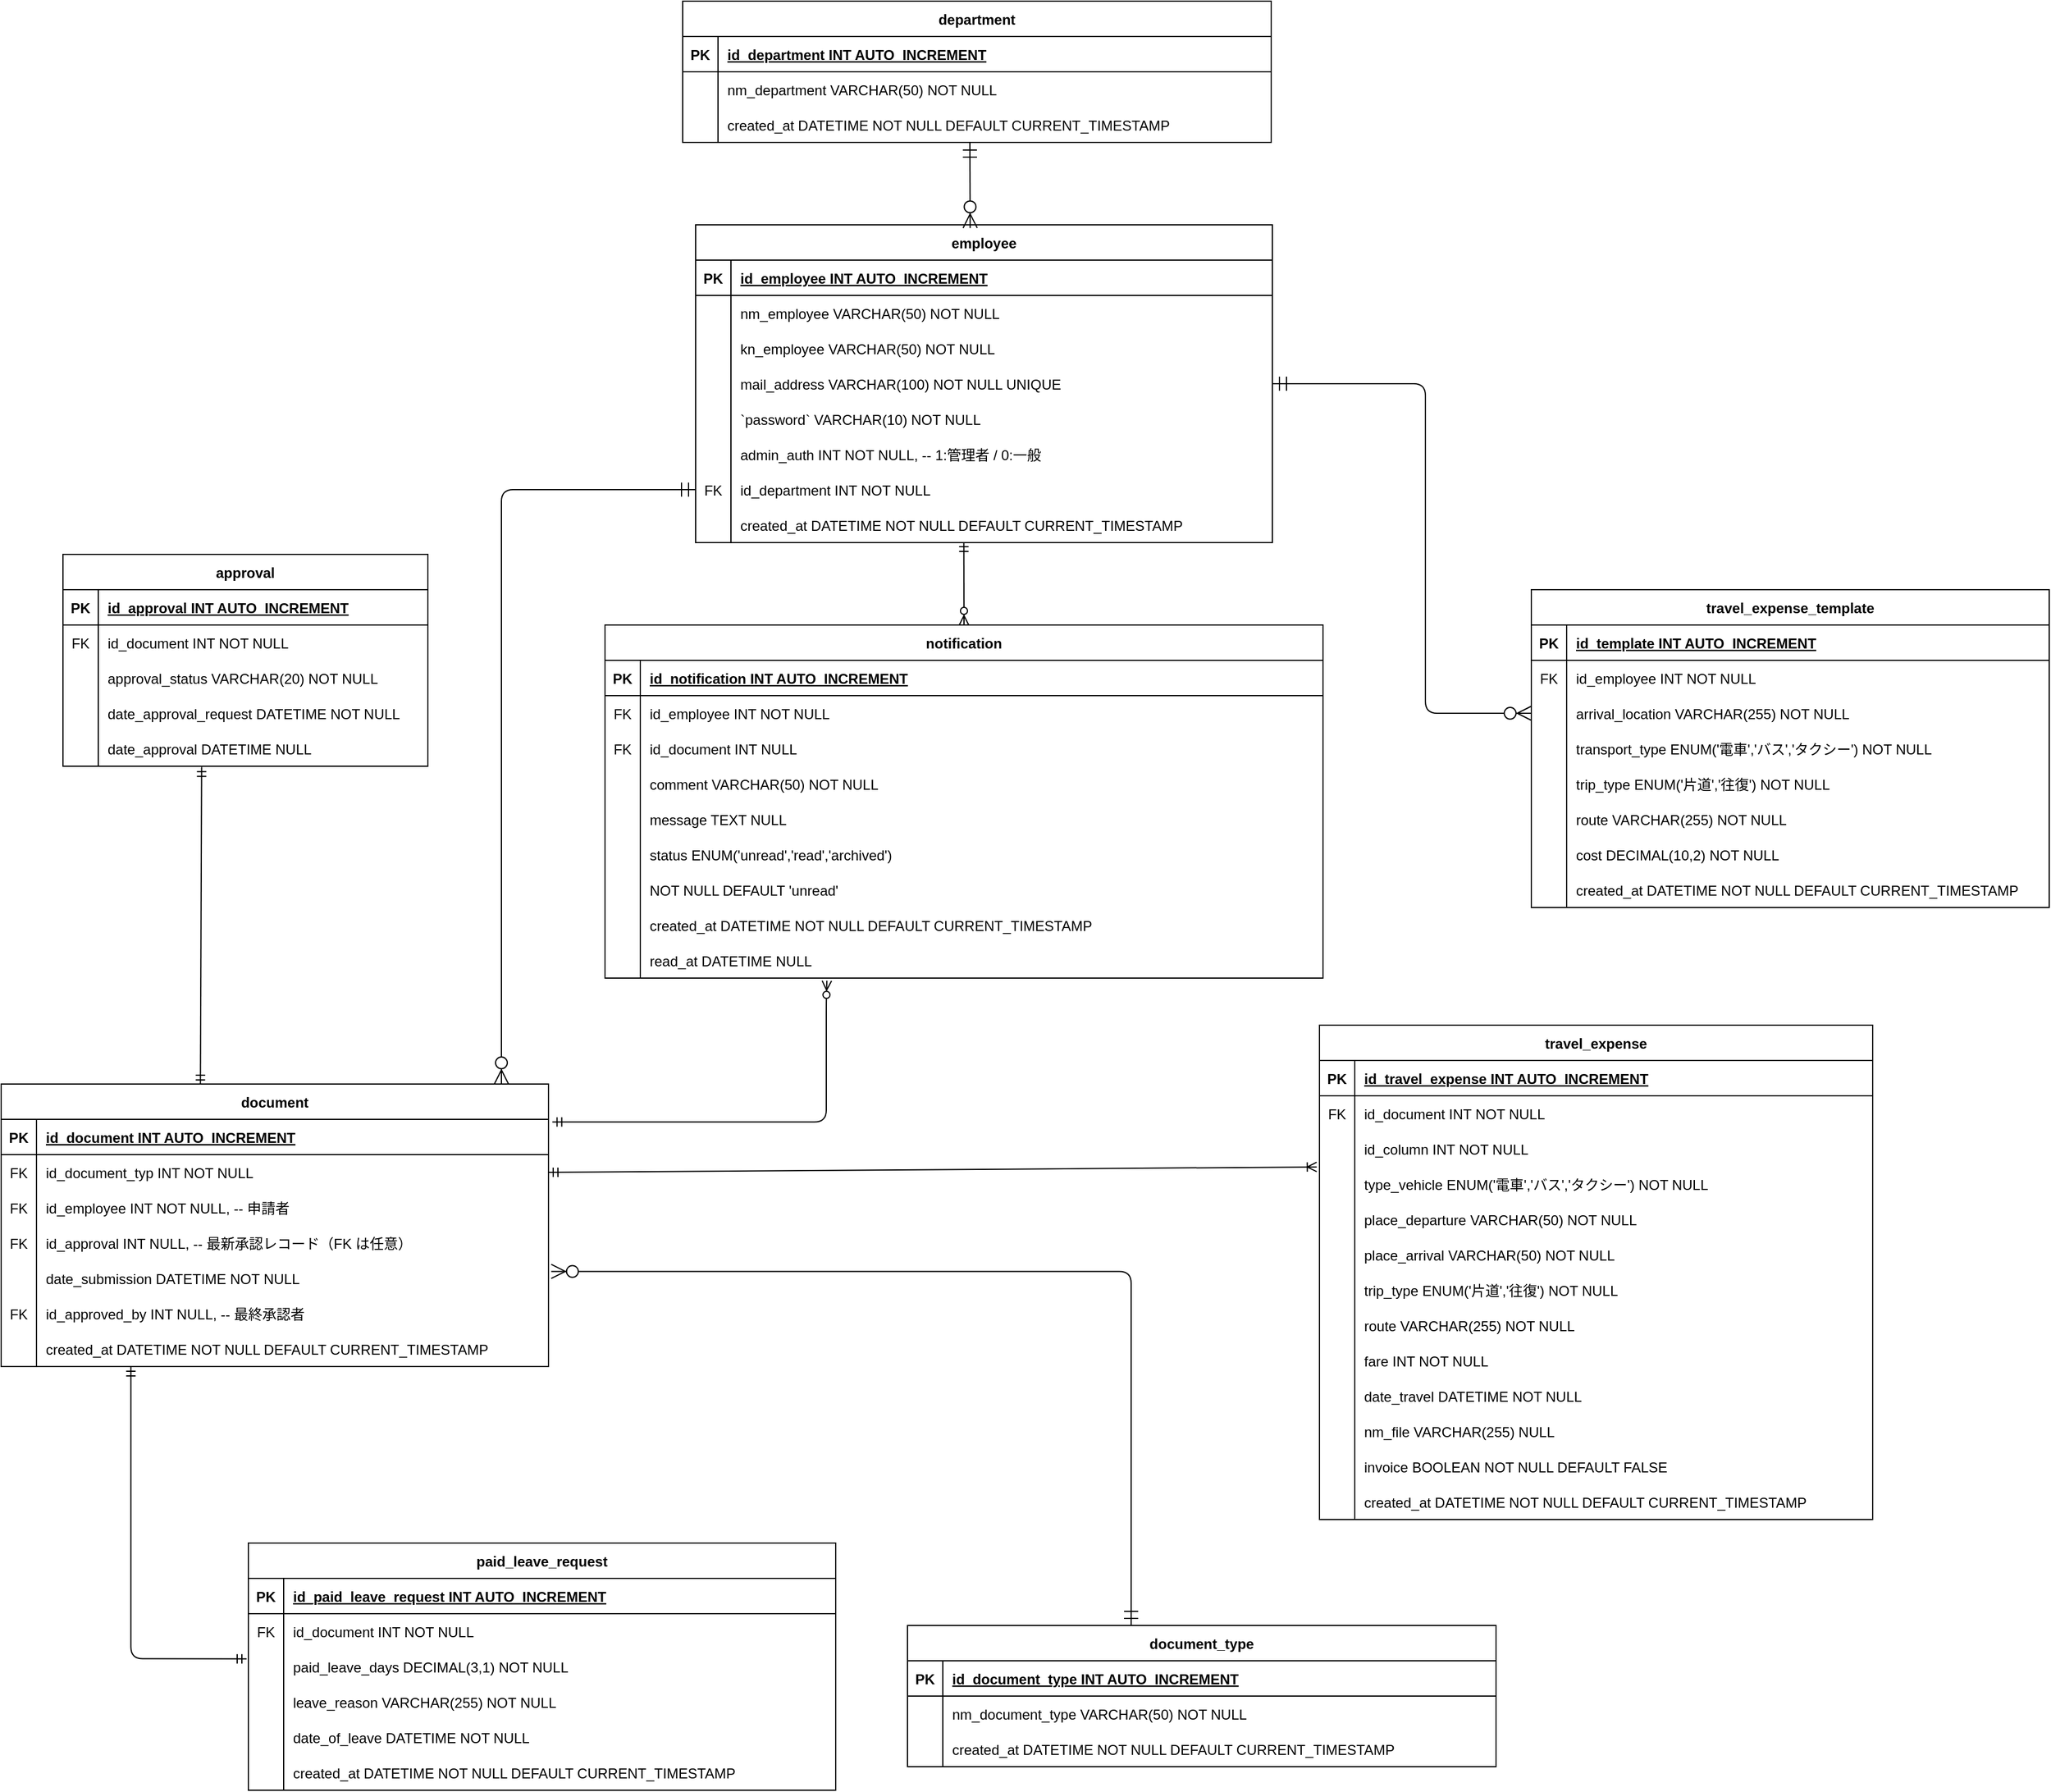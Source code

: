 <mxfile>
    <diagram id="Wq5TOKuDqzcMiMvyzpr-" name="物理データ">
        <mxGraphModel dx="1709" dy="1768" grid="1" gridSize="10" guides="1" tooltips="1" connect="1" arrows="1" fold="1" page="1" pageScale="1" pageWidth="827" pageHeight="1169" math="0" shadow="0">
            <root>
                <mxCell id="0"/>
                <mxCell id="1" parent="0"/>
                <mxCell id="268" value="" style="fontSize=12;html=1;endArrow=ERzeroToMany;startArrow=ERmandOne;endSize=10;startSize=10;exitX=0.38;exitY=0;exitDx=0;exitDy=0;entryX=1.005;entryY=0.307;entryDx=0;entryDy=0;exitPerimeter=0;edgeStyle=orthogonalEdgeStyle;entryPerimeter=0;" parent="1" source="VgMpRz_f16TXAorKCx9_-358" target="VgMpRz_f16TXAorKCx9_-381" edge="1">
                    <mxGeometry width="100" height="100" relative="1" as="geometry">
                        <mxPoint x="400.0" y="1100" as="sourcePoint"/>
                        <mxPoint x="70" y="1105" as="targetPoint"/>
                    </mxGeometry>
                </mxCell>
                <mxCell id="VgMpRz_f16TXAorKCx9_-308" value="department" style="shape=table;startSize=30;container=1;collapsible=1;childLayout=tableLayout;fixedRows=1;rowLines=0;fontStyle=1;align=center;resizeLast=1;" parent="1" vertex="1">
                    <mxGeometry x="209" y="-310" width="500" height="120" as="geometry"/>
                </mxCell>
                <mxCell id="VgMpRz_f16TXAorKCx9_-309" value="" style="shape=tableRow;horizontal=0;startSize=0;swimlaneHead=0;swimlaneBody=0;fillColor=none;collapsible=0;dropTarget=0;points=[[0,0.5],[1,0.5]];portConstraint=eastwest;strokeColor=inherit;top=0;left=0;right=0;bottom=1;" parent="VgMpRz_f16TXAorKCx9_-308" vertex="1">
                    <mxGeometry y="30" width="500" height="30" as="geometry"/>
                </mxCell>
                <mxCell id="VgMpRz_f16TXAorKCx9_-310" value="PK" style="shape=partialRectangle;overflow=hidden;connectable=0;fillColor=none;strokeColor=inherit;top=0;left=0;bottom=0;right=0;fontStyle=1;" parent="VgMpRz_f16TXAorKCx9_-309" vertex="1">
                    <mxGeometry width="30" height="30" as="geometry">
                        <mxRectangle width="30" height="30" as="alternateBounds"/>
                    </mxGeometry>
                </mxCell>
                <mxCell id="VgMpRz_f16TXAorKCx9_-311" value="id_department         INT          AUTO_INCREMENT " style="shape=partialRectangle;overflow=hidden;connectable=0;fillColor=none;align=left;strokeColor=inherit;top=0;left=0;bottom=0;right=0;spacingLeft=6;fontStyle=5;" parent="VgMpRz_f16TXAorKCx9_-309" vertex="1">
                    <mxGeometry x="30" width="470" height="30" as="geometry">
                        <mxRectangle width="470" height="30" as="alternateBounds"/>
                    </mxGeometry>
                </mxCell>
                <mxCell id="VgMpRz_f16TXAorKCx9_-312" value="" style="shape=tableRow;horizontal=0;startSize=0;swimlaneHead=0;swimlaneBody=0;fillColor=none;collapsible=0;dropTarget=0;points=[[0,0.5],[1,0.5]];portConstraint=eastwest;strokeColor=inherit;top=0;left=0;right=0;bottom=0;" parent="VgMpRz_f16TXAorKCx9_-308" vertex="1">
                    <mxGeometry y="60" width="500" height="30" as="geometry"/>
                </mxCell>
                <mxCell id="VgMpRz_f16TXAorKCx9_-313" value="" style="shape=partialRectangle;overflow=hidden;connectable=0;fillColor=none;strokeColor=inherit;top=0;left=0;bottom=0;right=0;" parent="VgMpRz_f16TXAorKCx9_-312" vertex="1">
                    <mxGeometry width="30" height="30" as="geometry">
                        <mxRectangle width="30" height="30" as="alternateBounds"/>
                    </mxGeometry>
                </mxCell>
                <mxCell id="VgMpRz_f16TXAorKCx9_-314" value="nm_department         VARCHAR(50)  NOT NULL" style="shape=partialRectangle;overflow=hidden;connectable=0;fillColor=none;align=left;strokeColor=inherit;top=0;left=0;bottom=0;right=0;spacingLeft=6;" parent="VgMpRz_f16TXAorKCx9_-312" vertex="1">
                    <mxGeometry x="30" width="470" height="30" as="geometry">
                        <mxRectangle width="470" height="30" as="alternateBounds"/>
                    </mxGeometry>
                </mxCell>
                <mxCell id="VgMpRz_f16TXAorKCx9_-315" value="" style="shape=tableRow;horizontal=0;startSize=0;swimlaneHead=0;swimlaneBody=0;fillColor=none;collapsible=0;dropTarget=0;points=[[0,0.5],[1,0.5]];portConstraint=eastwest;strokeColor=inherit;top=0;left=0;right=0;bottom=0;" parent="VgMpRz_f16TXAorKCx9_-308" vertex="1">
                    <mxGeometry y="90" width="500" height="30" as="geometry"/>
                </mxCell>
                <mxCell id="VgMpRz_f16TXAorKCx9_-316" value="" style="shape=partialRectangle;overflow=hidden;connectable=0;fillColor=none;strokeColor=inherit;top=0;left=0;bottom=0;right=0;" parent="VgMpRz_f16TXAorKCx9_-315" vertex="1">
                    <mxGeometry width="30" height="30" as="geometry">
                        <mxRectangle width="30" height="30" as="alternateBounds"/>
                    </mxGeometry>
                </mxCell>
                <mxCell id="VgMpRz_f16TXAorKCx9_-317" value="created_at DATETIME     NOT NULL DEFAULT CURRENT_TIMESTAMP" style="shape=partialRectangle;overflow=hidden;connectable=0;fillColor=none;align=left;strokeColor=inherit;top=0;left=0;bottom=0;right=0;spacingLeft=6;" parent="VgMpRz_f16TXAorKCx9_-315" vertex="1">
                    <mxGeometry x="30" width="470" height="30" as="geometry">
                        <mxRectangle width="470" height="30" as="alternateBounds"/>
                    </mxGeometry>
                </mxCell>
                <mxCell id="VgMpRz_f16TXAorKCx9_-320" value="employee" style="shape=table;startSize=30;container=1;collapsible=1;childLayout=tableLayout;fixedRows=1;rowLines=0;fontStyle=1;align=center;resizeLast=1;" parent="1" vertex="1">
                    <mxGeometry x="220" y="-120" width="490" height="270" as="geometry"/>
                </mxCell>
                <mxCell id="VgMpRz_f16TXAorKCx9_-321" value="" style="shape=tableRow;horizontal=0;startSize=0;swimlaneHead=0;swimlaneBody=0;fillColor=none;collapsible=0;dropTarget=0;points=[[0,0.5],[1,0.5]];portConstraint=eastwest;strokeColor=inherit;top=0;left=0;right=0;bottom=1;" parent="VgMpRz_f16TXAorKCx9_-320" vertex="1">
                    <mxGeometry y="30" width="490" height="30" as="geometry"/>
                </mxCell>
                <mxCell id="VgMpRz_f16TXAorKCx9_-322" value="PK" style="shape=partialRectangle;overflow=hidden;connectable=0;fillColor=none;strokeColor=inherit;top=0;left=0;bottom=0;right=0;fontStyle=1;" parent="VgMpRz_f16TXAorKCx9_-321" vertex="1">
                    <mxGeometry width="30" height="30" as="geometry">
                        <mxRectangle width="30" height="30" as="alternateBounds"/>
                    </mxGeometry>
                </mxCell>
                <mxCell id="VgMpRz_f16TXAorKCx9_-323" value="id_employee             INT          AUTO_INCREMENT " style="shape=partialRectangle;overflow=hidden;connectable=0;fillColor=none;align=left;strokeColor=inherit;top=0;left=0;bottom=0;right=0;spacingLeft=6;fontStyle=5;" parent="VgMpRz_f16TXAorKCx9_-321" vertex="1">
                    <mxGeometry x="30" width="460" height="30" as="geometry">
                        <mxRectangle width="460" height="30" as="alternateBounds"/>
                    </mxGeometry>
                </mxCell>
                <mxCell id="VgMpRz_f16TXAorKCx9_-324" value="" style="shape=tableRow;horizontal=0;startSize=0;swimlaneHead=0;swimlaneBody=0;fillColor=none;collapsible=0;dropTarget=0;points=[[0,0.5],[1,0.5]];portConstraint=eastwest;strokeColor=inherit;top=0;left=0;right=0;bottom=0;" parent="VgMpRz_f16TXAorKCx9_-320" vertex="1">
                    <mxGeometry y="60" width="490" height="30" as="geometry"/>
                </mxCell>
                <mxCell id="VgMpRz_f16TXAorKCx9_-325" value="" style="shape=partialRectangle;overflow=hidden;connectable=0;fillColor=none;strokeColor=inherit;top=0;left=0;bottom=0;right=0;" parent="VgMpRz_f16TXAorKCx9_-324" vertex="1">
                    <mxGeometry width="30" height="30" as="geometry">
                        <mxRectangle width="30" height="30" as="alternateBounds"/>
                    </mxGeometry>
                </mxCell>
                <mxCell id="VgMpRz_f16TXAorKCx9_-326" value="nm_employee             VARCHAR(50)  NOT NULL" style="shape=partialRectangle;overflow=hidden;connectable=0;fillColor=none;align=left;strokeColor=inherit;top=0;left=0;bottom=0;right=0;spacingLeft=6;" parent="VgMpRz_f16TXAorKCx9_-324" vertex="1">
                    <mxGeometry x="30" width="460" height="30" as="geometry">
                        <mxRectangle width="460" height="30" as="alternateBounds"/>
                    </mxGeometry>
                </mxCell>
                <mxCell id="VgMpRz_f16TXAorKCx9_-327" value="" style="shape=tableRow;horizontal=0;startSize=0;swimlaneHead=0;swimlaneBody=0;fillColor=none;collapsible=0;dropTarget=0;points=[[0,0.5],[1,0.5]];portConstraint=eastwest;strokeColor=inherit;top=0;left=0;right=0;bottom=0;" parent="VgMpRz_f16TXAorKCx9_-320" vertex="1">
                    <mxGeometry y="90" width="490" height="30" as="geometry"/>
                </mxCell>
                <mxCell id="VgMpRz_f16TXAorKCx9_-328" value="" style="shape=partialRectangle;overflow=hidden;connectable=0;fillColor=none;strokeColor=inherit;top=0;left=0;bottom=0;right=0;" parent="VgMpRz_f16TXAorKCx9_-327" vertex="1">
                    <mxGeometry width="30" height="30" as="geometry">
                        <mxRectangle width="30" height="30" as="alternateBounds"/>
                    </mxGeometry>
                </mxCell>
                <mxCell id="VgMpRz_f16TXAorKCx9_-329" value="kn_employee             VARCHAR(50)  NOT NULL" style="shape=partialRectangle;overflow=hidden;connectable=0;fillColor=none;align=left;strokeColor=inherit;top=0;left=0;bottom=0;right=0;spacingLeft=6;" parent="VgMpRz_f16TXAorKCx9_-327" vertex="1">
                    <mxGeometry x="30" width="460" height="30" as="geometry">
                        <mxRectangle width="460" height="30" as="alternateBounds"/>
                    </mxGeometry>
                </mxCell>
                <mxCell id="VgMpRz_f16TXAorKCx9_-330" value="" style="shape=tableRow;horizontal=0;startSize=0;swimlaneHead=0;swimlaneBody=0;fillColor=none;collapsible=0;dropTarget=0;points=[[0,0.5],[1,0.5]];portConstraint=eastwest;strokeColor=inherit;top=0;left=0;right=0;bottom=0;" parent="VgMpRz_f16TXAorKCx9_-320" vertex="1">
                    <mxGeometry y="120" width="490" height="30" as="geometry"/>
                </mxCell>
                <mxCell id="VgMpRz_f16TXAorKCx9_-331" value="" style="shape=partialRectangle;overflow=hidden;connectable=0;fillColor=none;strokeColor=inherit;top=0;left=0;bottom=0;right=0;" parent="VgMpRz_f16TXAorKCx9_-330" vertex="1">
                    <mxGeometry width="30" height="30" as="geometry">
                        <mxRectangle width="30" height="30" as="alternateBounds"/>
                    </mxGeometry>
                </mxCell>
                <mxCell id="VgMpRz_f16TXAorKCx9_-332" value="mail_address            VARCHAR(100) NOT NULL UNIQUE" style="shape=partialRectangle;overflow=hidden;connectable=0;fillColor=none;align=left;strokeColor=inherit;top=0;left=0;bottom=0;right=0;spacingLeft=6;" parent="VgMpRz_f16TXAorKCx9_-330" vertex="1">
                    <mxGeometry x="30" width="460" height="30" as="geometry">
                        <mxRectangle width="460" height="30" as="alternateBounds"/>
                    </mxGeometry>
                </mxCell>
                <mxCell id="VgMpRz_f16TXAorKCx9_-333" value="" style="shape=tableRow;horizontal=0;startSize=0;swimlaneHead=0;swimlaneBody=0;fillColor=none;collapsible=0;dropTarget=0;points=[[0,0.5],[1,0.5]];portConstraint=eastwest;strokeColor=inherit;top=0;left=0;right=0;bottom=0;" parent="VgMpRz_f16TXAorKCx9_-320" vertex="1">
                    <mxGeometry y="150" width="490" height="30" as="geometry"/>
                </mxCell>
                <mxCell id="VgMpRz_f16TXAorKCx9_-334" value="" style="shape=partialRectangle;overflow=hidden;connectable=0;fillColor=none;strokeColor=inherit;top=0;left=0;bottom=0;right=0;" parent="VgMpRz_f16TXAorKCx9_-333" vertex="1">
                    <mxGeometry width="30" height="30" as="geometry">
                        <mxRectangle width="30" height="30" as="alternateBounds"/>
                    </mxGeometry>
                </mxCell>
                <mxCell id="VgMpRz_f16TXAorKCx9_-335" value="`password`              VARCHAR(10)  NOT NULL" style="shape=partialRectangle;overflow=hidden;connectable=0;fillColor=none;align=left;strokeColor=inherit;top=0;left=0;bottom=0;right=0;spacingLeft=6;" parent="VgMpRz_f16TXAorKCx9_-333" vertex="1">
                    <mxGeometry x="30" width="460" height="30" as="geometry">
                        <mxRectangle width="460" height="30" as="alternateBounds"/>
                    </mxGeometry>
                </mxCell>
                <mxCell id="VgMpRz_f16TXAorKCx9_-336" value="" style="shape=tableRow;horizontal=0;startSize=0;swimlaneHead=0;swimlaneBody=0;fillColor=none;collapsible=0;dropTarget=0;points=[[0,0.5],[1,0.5]];portConstraint=eastwest;strokeColor=inherit;top=0;left=0;right=0;bottom=0;" parent="VgMpRz_f16TXAorKCx9_-320" vertex="1">
                    <mxGeometry y="180" width="490" height="30" as="geometry"/>
                </mxCell>
                <mxCell id="VgMpRz_f16TXAorKCx9_-337" value="" style="shape=partialRectangle;overflow=hidden;connectable=0;fillColor=none;strokeColor=inherit;top=0;left=0;bottom=0;right=0;" parent="VgMpRz_f16TXAorKCx9_-336" vertex="1">
                    <mxGeometry width="30" height="30" as="geometry">
                        <mxRectangle width="30" height="30" as="alternateBounds"/>
                    </mxGeometry>
                </mxCell>
                <mxCell id="VgMpRz_f16TXAorKCx9_-338" value="admin_auth              INT          NOT NULL,            -- 1:管理者 / 0:一般" style="shape=partialRectangle;overflow=hidden;connectable=0;fillColor=none;align=left;strokeColor=inherit;top=0;left=0;bottom=0;right=0;spacingLeft=6;" parent="VgMpRz_f16TXAorKCx9_-336" vertex="1">
                    <mxGeometry x="30" width="460" height="30" as="geometry">
                        <mxRectangle width="460" height="30" as="alternateBounds"/>
                    </mxGeometry>
                </mxCell>
                <mxCell id="VgMpRz_f16TXAorKCx9_-339" value="" style="shape=tableRow;horizontal=0;startSize=0;swimlaneHead=0;swimlaneBody=0;fillColor=none;collapsible=0;dropTarget=0;points=[[0,0.5],[1,0.5]];portConstraint=eastwest;strokeColor=inherit;top=0;left=0;right=0;bottom=0;" parent="VgMpRz_f16TXAorKCx9_-320" vertex="1">
                    <mxGeometry y="210" width="490" height="30" as="geometry"/>
                </mxCell>
                <mxCell id="VgMpRz_f16TXAorKCx9_-340" value="FK" style="shape=partialRectangle;overflow=hidden;connectable=0;fillColor=none;strokeColor=inherit;top=0;left=0;bottom=0;right=0;" parent="VgMpRz_f16TXAorKCx9_-339" vertex="1">
                    <mxGeometry width="30" height="30" as="geometry">
                        <mxRectangle width="30" height="30" as="alternateBounds"/>
                    </mxGeometry>
                </mxCell>
                <mxCell id="VgMpRz_f16TXAorKCx9_-341" value="id_department           INT          NOT NULL" style="shape=partialRectangle;overflow=hidden;connectable=0;fillColor=none;align=left;strokeColor=inherit;top=0;left=0;bottom=0;right=0;spacingLeft=6;" parent="VgMpRz_f16TXAorKCx9_-339" vertex="1">
                    <mxGeometry x="30" width="460" height="30" as="geometry">
                        <mxRectangle width="460" height="30" as="alternateBounds"/>
                    </mxGeometry>
                </mxCell>
                <mxCell id="VgMpRz_f16TXAorKCx9_-342" value="" style="shape=tableRow;horizontal=0;startSize=0;swimlaneHead=0;swimlaneBody=0;fillColor=none;collapsible=0;dropTarget=0;points=[[0,0.5],[1,0.5]];portConstraint=eastwest;strokeColor=inherit;top=0;left=0;right=0;bottom=0;" parent="VgMpRz_f16TXAorKCx9_-320" vertex="1">
                    <mxGeometry y="240" width="490" height="30" as="geometry"/>
                </mxCell>
                <mxCell id="VgMpRz_f16TXAorKCx9_-343" value="" style="shape=partialRectangle;overflow=hidden;connectable=0;fillColor=none;strokeColor=inherit;top=0;left=0;bottom=0;right=0;" parent="VgMpRz_f16TXAorKCx9_-342" vertex="1">
                    <mxGeometry width="30" height="30" as="geometry">
                        <mxRectangle width="30" height="30" as="alternateBounds"/>
                    </mxGeometry>
                </mxCell>
                <mxCell id="VgMpRz_f16TXAorKCx9_-344" value="created_at     DATETIME     NOT NULL DEFAULT CURRENT_TIMESTAMP" style="shape=partialRectangle;overflow=hidden;connectable=0;fillColor=none;align=left;strokeColor=inherit;top=0;left=0;bottom=0;right=0;spacingLeft=6;" parent="VgMpRz_f16TXAorKCx9_-342" vertex="1">
                    <mxGeometry x="30" width="460" height="30" as="geometry">
                        <mxRectangle width="460" height="30" as="alternateBounds"/>
                    </mxGeometry>
                </mxCell>
                <mxCell id="96" value="" style="fontSize=12;html=1;endArrow=ERzeroToMany;startArrow=ERmandOne;startSize=10;endSize=10;exitX=0.488;exitY=1.017;exitDx=0;exitDy=0;exitPerimeter=0;entryX=0.476;entryY=0.01;entryDx=0;entryDy=0;entryPerimeter=0;" parent="1" source="VgMpRz_f16TXAorKCx9_-315" target="VgMpRz_f16TXAorKCx9_-320" edge="1">
                    <mxGeometry width="100" height="100" relative="1" as="geometry">
                        <mxPoint x="375" y="100" as="sourcePoint"/>
                        <mxPoint x="375.0" y="180" as="targetPoint"/>
                    </mxGeometry>
                </mxCell>
                <mxCell id="274" value="" style="fontSize=12;html=1;endArrow=ERzeroToMany;startArrow=ERmandOne;endSize=10;startSize=10;exitX=1;exitY=0.5;exitDx=0;exitDy=0;entryX=0;entryY=0.5;entryDx=0;entryDy=0;edgeStyle=orthogonalEdgeStyle;" parent="1" source="VgMpRz_f16TXAorKCx9_-330" edge="1">
                    <mxGeometry width="100" height="100" relative="1" as="geometry">
                        <mxPoint x="377.88" y="513.66" as="sourcePoint"/>
                        <mxPoint x="930" y="295" as="targetPoint"/>
                        <Array as="points">
                            <mxPoint x="840" y="15"/>
                            <mxPoint x="840" y="295"/>
                        </Array>
                    </mxGeometry>
                </mxCell>
                <mxCell id="VgMpRz_f16TXAorKCx9_-358" value="document_type" style="shape=table;startSize=30;container=1;collapsible=1;childLayout=tableLayout;fixedRows=1;rowLines=0;fontStyle=1;align=center;resizeLast=1;" parent="1" vertex="1">
                    <mxGeometry x="400" y="1070" width="500" height="120" as="geometry"/>
                </mxCell>
                <mxCell id="VgMpRz_f16TXAorKCx9_-359" value="" style="shape=tableRow;horizontal=0;startSize=0;swimlaneHead=0;swimlaneBody=0;fillColor=none;collapsible=0;dropTarget=0;points=[[0,0.5],[1,0.5]];portConstraint=eastwest;strokeColor=inherit;top=0;left=0;right=0;bottom=1;" parent="VgMpRz_f16TXAorKCx9_-358" vertex="1">
                    <mxGeometry y="30" width="500" height="30" as="geometry"/>
                </mxCell>
                <mxCell id="VgMpRz_f16TXAorKCx9_-360" value="PK" style="shape=partialRectangle;overflow=hidden;connectable=0;fillColor=none;strokeColor=inherit;top=0;left=0;bottom=0;right=0;fontStyle=1;" parent="VgMpRz_f16TXAorKCx9_-359" vertex="1">
                    <mxGeometry width="30" height="30" as="geometry">
                        <mxRectangle width="30" height="30" as="alternateBounds"/>
                    </mxGeometry>
                </mxCell>
                <mxCell id="VgMpRz_f16TXAorKCx9_-361" value="id_document_type        INT          AUTO_INCREMENT " style="shape=partialRectangle;overflow=hidden;connectable=0;fillColor=none;align=left;strokeColor=inherit;top=0;left=0;bottom=0;right=0;spacingLeft=6;fontStyle=5;" parent="VgMpRz_f16TXAorKCx9_-359" vertex="1">
                    <mxGeometry x="30" width="470" height="30" as="geometry">
                        <mxRectangle width="470" height="30" as="alternateBounds"/>
                    </mxGeometry>
                </mxCell>
                <mxCell id="VgMpRz_f16TXAorKCx9_-362" value="" style="shape=tableRow;horizontal=0;startSize=0;swimlaneHead=0;swimlaneBody=0;fillColor=none;collapsible=0;dropTarget=0;points=[[0,0.5],[1,0.5]];portConstraint=eastwest;strokeColor=inherit;top=0;left=0;right=0;bottom=0;" parent="VgMpRz_f16TXAorKCx9_-358" vertex="1">
                    <mxGeometry y="60" width="500" height="30" as="geometry"/>
                </mxCell>
                <mxCell id="VgMpRz_f16TXAorKCx9_-363" value="" style="shape=partialRectangle;overflow=hidden;connectable=0;fillColor=none;strokeColor=inherit;top=0;left=0;bottom=0;right=0;" parent="VgMpRz_f16TXAorKCx9_-362" vertex="1">
                    <mxGeometry width="30" height="30" as="geometry">
                        <mxRectangle width="30" height="30" as="alternateBounds"/>
                    </mxGeometry>
                </mxCell>
                <mxCell id="VgMpRz_f16TXAorKCx9_-364" value="nm_document_type        VARCHAR(50)  NOT NULL" style="shape=partialRectangle;overflow=hidden;connectable=0;fillColor=none;align=left;strokeColor=inherit;top=0;left=0;bottom=0;right=0;spacingLeft=6;" parent="VgMpRz_f16TXAorKCx9_-362" vertex="1">
                    <mxGeometry x="30" width="470" height="30" as="geometry">
                        <mxRectangle width="470" height="30" as="alternateBounds"/>
                    </mxGeometry>
                </mxCell>
                <mxCell id="VgMpRz_f16TXAorKCx9_-365" value="" style="shape=tableRow;horizontal=0;startSize=0;swimlaneHead=0;swimlaneBody=0;fillColor=none;collapsible=0;dropTarget=0;points=[[0,0.5],[1,0.5]];portConstraint=eastwest;strokeColor=inherit;top=0;left=0;right=0;bottom=0;" parent="VgMpRz_f16TXAorKCx9_-358" vertex="1">
                    <mxGeometry y="90" width="500" height="30" as="geometry"/>
                </mxCell>
                <mxCell id="VgMpRz_f16TXAorKCx9_-366" value="" style="shape=partialRectangle;overflow=hidden;connectable=0;fillColor=none;strokeColor=inherit;top=0;left=0;bottom=0;right=0;" parent="VgMpRz_f16TXAorKCx9_-365" vertex="1">
                    <mxGeometry width="30" height="30" as="geometry">
                        <mxRectangle width="30" height="30" as="alternateBounds"/>
                    </mxGeometry>
                </mxCell>
                <mxCell id="VgMpRz_f16TXAorKCx9_-367" value="created_at DATETIME NOT NULL DEFAULT CURRENT_TIMESTAMP" style="shape=partialRectangle;overflow=hidden;connectable=0;fillColor=none;align=left;strokeColor=inherit;top=0;left=0;bottom=0;right=0;spacingLeft=6;" parent="VgMpRz_f16TXAorKCx9_-365" vertex="1">
                    <mxGeometry x="30" width="470" height="30" as="geometry">
                        <mxRectangle width="470" height="30" as="alternateBounds"/>
                    </mxGeometry>
                </mxCell>
                <mxCell id="VgMpRz_f16TXAorKCx9_-368" value="document" style="shape=table;startSize=30;container=1;collapsible=1;childLayout=tableLayout;fixedRows=1;rowLines=0;fontStyle=1;align=center;resizeLast=1;" parent="1" vertex="1">
                    <mxGeometry x="-370" y="610" width="465" height="240" as="geometry"/>
                </mxCell>
                <mxCell id="VgMpRz_f16TXAorKCx9_-369" value="" style="shape=tableRow;horizontal=0;startSize=0;swimlaneHead=0;swimlaneBody=0;fillColor=none;collapsible=0;dropTarget=0;points=[[0,0.5],[1,0.5]];portConstraint=eastwest;strokeColor=inherit;top=0;left=0;right=0;bottom=1;" parent="VgMpRz_f16TXAorKCx9_-368" vertex="1">
                    <mxGeometry y="30" width="465" height="30" as="geometry"/>
                </mxCell>
                <mxCell id="VgMpRz_f16TXAorKCx9_-370" value="PK" style="shape=partialRectangle;overflow=hidden;connectable=0;fillColor=none;strokeColor=inherit;top=0;left=0;bottom=0;right=0;fontStyle=1;" parent="VgMpRz_f16TXAorKCx9_-369" vertex="1">
                    <mxGeometry width="30" height="30" as="geometry">
                        <mxRectangle width="30" height="30" as="alternateBounds"/>
                    </mxGeometry>
                </mxCell>
                <mxCell id="VgMpRz_f16TXAorKCx9_-371" value="id_document             INT          AUTO_INCREMENT " style="shape=partialRectangle;overflow=hidden;connectable=0;fillColor=none;align=left;strokeColor=inherit;top=0;left=0;bottom=0;right=0;spacingLeft=6;fontStyle=5;" parent="VgMpRz_f16TXAorKCx9_-369" vertex="1">
                    <mxGeometry x="30" width="435" height="30" as="geometry">
                        <mxRectangle width="435" height="30" as="alternateBounds"/>
                    </mxGeometry>
                </mxCell>
                <mxCell id="VgMpRz_f16TXAorKCx9_-372" value="" style="shape=tableRow;horizontal=0;startSize=0;swimlaneHead=0;swimlaneBody=0;fillColor=none;collapsible=0;dropTarget=0;points=[[0,0.5],[1,0.5]];portConstraint=eastwest;strokeColor=inherit;top=0;left=0;right=0;bottom=0;" parent="VgMpRz_f16TXAorKCx9_-368" vertex="1">
                    <mxGeometry y="60" width="465" height="30" as="geometry"/>
                </mxCell>
                <mxCell id="VgMpRz_f16TXAorKCx9_-373" value="FK" style="shape=partialRectangle;overflow=hidden;connectable=0;fillColor=none;strokeColor=inherit;top=0;left=0;bottom=0;right=0;" parent="VgMpRz_f16TXAorKCx9_-372" vertex="1">
                    <mxGeometry width="30" height="30" as="geometry">
                        <mxRectangle width="30" height="30" as="alternateBounds"/>
                    </mxGeometry>
                </mxCell>
                <mxCell id="VgMpRz_f16TXAorKCx9_-374" value="id_document_typ         INT          NOT NULL" style="shape=partialRectangle;overflow=hidden;connectable=0;fillColor=none;align=left;strokeColor=inherit;top=0;left=0;bottom=0;right=0;spacingLeft=6;" parent="VgMpRz_f16TXAorKCx9_-372" vertex="1">
                    <mxGeometry x="30" width="435" height="30" as="geometry">
                        <mxRectangle width="435" height="30" as="alternateBounds"/>
                    </mxGeometry>
                </mxCell>
                <mxCell id="VgMpRz_f16TXAorKCx9_-375" value="" style="shape=tableRow;horizontal=0;startSize=0;swimlaneHead=0;swimlaneBody=0;fillColor=none;collapsible=0;dropTarget=0;points=[[0,0.5],[1,0.5]];portConstraint=eastwest;strokeColor=inherit;top=0;left=0;right=0;bottom=0;" parent="VgMpRz_f16TXAorKCx9_-368" vertex="1">
                    <mxGeometry y="90" width="465" height="30" as="geometry"/>
                </mxCell>
                <mxCell id="VgMpRz_f16TXAorKCx9_-376" value="FK" style="shape=partialRectangle;overflow=hidden;connectable=0;fillColor=none;strokeColor=inherit;top=0;left=0;bottom=0;right=0;" parent="VgMpRz_f16TXAorKCx9_-375" vertex="1">
                    <mxGeometry width="30" height="30" as="geometry">
                        <mxRectangle width="30" height="30" as="alternateBounds"/>
                    </mxGeometry>
                </mxCell>
                <mxCell id="VgMpRz_f16TXAorKCx9_-377" value="id_employee             INT          NOT NULL,                  -- 申請者" style="shape=partialRectangle;overflow=hidden;connectable=0;fillColor=none;align=left;strokeColor=inherit;top=0;left=0;bottom=0;right=0;spacingLeft=6;" parent="VgMpRz_f16TXAorKCx9_-375" vertex="1">
                    <mxGeometry x="30" width="435" height="30" as="geometry">
                        <mxRectangle width="435" height="30" as="alternateBounds"/>
                    </mxGeometry>
                </mxCell>
                <mxCell id="VgMpRz_f16TXAorKCx9_-378" value="" style="shape=tableRow;horizontal=0;startSize=0;swimlaneHead=0;swimlaneBody=0;fillColor=none;collapsible=0;dropTarget=0;points=[[0,0.5],[1,0.5]];portConstraint=eastwest;strokeColor=inherit;top=0;left=0;right=0;bottom=0;" parent="VgMpRz_f16TXAorKCx9_-368" vertex="1">
                    <mxGeometry y="120" width="465" height="30" as="geometry"/>
                </mxCell>
                <mxCell id="VgMpRz_f16TXAorKCx9_-379" value="FK" style="shape=partialRectangle;overflow=hidden;connectable=0;fillColor=none;strokeColor=inherit;top=0;left=0;bottom=0;right=0;" parent="VgMpRz_f16TXAorKCx9_-378" vertex="1">
                    <mxGeometry width="30" height="30" as="geometry">
                        <mxRectangle width="30" height="30" as="alternateBounds"/>
                    </mxGeometry>
                </mxCell>
                <mxCell id="VgMpRz_f16TXAorKCx9_-380" value="id_approval INT          NULL,                      -- 最新承認レコード（FK は任意）" style="shape=partialRectangle;overflow=hidden;connectable=0;fillColor=none;align=left;strokeColor=inherit;top=0;left=0;bottom=0;right=0;spacingLeft=6;" parent="VgMpRz_f16TXAorKCx9_-378" vertex="1">
                    <mxGeometry x="30" width="435" height="30" as="geometry">
                        <mxRectangle width="435" height="30" as="alternateBounds"/>
                    </mxGeometry>
                </mxCell>
                <mxCell id="VgMpRz_f16TXAorKCx9_-381" value="" style="shape=tableRow;horizontal=0;startSize=0;swimlaneHead=0;swimlaneBody=0;fillColor=none;collapsible=0;dropTarget=0;points=[[0,0.5],[1,0.5]];portConstraint=eastwest;strokeColor=inherit;top=0;left=0;right=0;bottom=0;" parent="VgMpRz_f16TXAorKCx9_-368" vertex="1">
                    <mxGeometry y="150" width="465" height="30" as="geometry"/>
                </mxCell>
                <mxCell id="VgMpRz_f16TXAorKCx9_-382" value="" style="shape=partialRectangle;overflow=hidden;connectable=0;fillColor=none;strokeColor=inherit;top=0;left=0;bottom=0;right=0;" parent="VgMpRz_f16TXAorKCx9_-381" vertex="1">
                    <mxGeometry width="30" height="30" as="geometry">
                        <mxRectangle width="30" height="30" as="alternateBounds"/>
                    </mxGeometry>
                </mxCell>
                <mxCell id="VgMpRz_f16TXAorKCx9_-383" value="date_submission         DATETIME     NOT NULL" style="shape=partialRectangle;overflow=hidden;connectable=0;fillColor=none;align=left;strokeColor=inherit;top=0;left=0;bottom=0;right=0;spacingLeft=6;" parent="VgMpRz_f16TXAorKCx9_-381" vertex="1">
                    <mxGeometry x="30" width="435" height="30" as="geometry">
                        <mxRectangle width="435" height="30" as="alternateBounds"/>
                    </mxGeometry>
                </mxCell>
                <mxCell id="VgMpRz_f16TXAorKCx9_-384" value="" style="shape=tableRow;horizontal=0;startSize=0;swimlaneHead=0;swimlaneBody=0;fillColor=none;collapsible=0;dropTarget=0;points=[[0,0.5],[1,0.5]];portConstraint=eastwest;strokeColor=inherit;top=0;left=0;right=0;bottom=0;" parent="VgMpRz_f16TXAorKCx9_-368" vertex="1">
                    <mxGeometry y="180" width="465" height="30" as="geometry"/>
                </mxCell>
                <mxCell id="VgMpRz_f16TXAorKCx9_-385" value="FK" style="shape=partialRectangle;overflow=hidden;connectable=0;fillColor=none;strokeColor=inherit;top=0;left=0;bottom=0;right=0;" parent="VgMpRz_f16TXAorKCx9_-384" vertex="1">
                    <mxGeometry width="30" height="30" as="geometry">
                        <mxRectangle width="30" height="30" as="alternateBounds"/>
                    </mxGeometry>
                </mxCell>
                <mxCell id="VgMpRz_f16TXAorKCx9_-386" value="id_approved_by INT          NULL,                      -- 最終承認者" style="shape=partialRectangle;overflow=hidden;connectable=0;fillColor=none;align=left;strokeColor=inherit;top=0;left=0;bottom=0;right=0;spacingLeft=6;" parent="VgMpRz_f16TXAorKCx9_-384" vertex="1">
                    <mxGeometry x="30" width="435" height="30" as="geometry">
                        <mxRectangle width="435" height="30" as="alternateBounds"/>
                    </mxGeometry>
                </mxCell>
                <mxCell id="277" style="shape=tableRow;horizontal=0;startSize=0;swimlaneHead=0;swimlaneBody=0;fillColor=none;collapsible=0;dropTarget=0;points=[[0,0.5],[1,0.5]];portConstraint=eastwest;strokeColor=inherit;top=0;left=0;right=0;bottom=0;" vertex="1" parent="VgMpRz_f16TXAorKCx9_-368">
                    <mxGeometry y="210" width="465" height="30" as="geometry"/>
                </mxCell>
                <mxCell id="278" style="shape=partialRectangle;overflow=hidden;connectable=0;fillColor=none;strokeColor=inherit;top=0;left=0;bottom=0;right=0;" vertex="1" parent="277">
                    <mxGeometry width="30" height="30" as="geometry">
                        <mxRectangle width="30" height="30" as="alternateBounds"/>
                    </mxGeometry>
                </mxCell>
                <mxCell id="279" value="created_at DATETIME NOT NULL DEFAULT CURRENT_TIMESTAMP" style="shape=partialRectangle;overflow=hidden;connectable=0;fillColor=none;align=left;strokeColor=inherit;top=0;left=0;bottom=0;right=0;spacingLeft=6;" vertex="1" parent="277">
                    <mxGeometry x="30" width="435" height="30" as="geometry">
                        <mxRectangle width="435" height="30" as="alternateBounds"/>
                    </mxGeometry>
                </mxCell>
                <mxCell id="263" value="" style="fontSize=12;html=1;endArrow=ERzeroToMany;startArrow=ERmandOne;endSize=10;startSize=10;exitX=0;exitY=0.5;exitDx=0;exitDy=0;edgeStyle=orthogonalEdgeStyle;entryX=0.914;entryY=0;entryDx=0;entryDy=0;entryPerimeter=0;" parent="1" source="VgMpRz_f16TXAorKCx9_-339" target="VgMpRz_f16TXAorKCx9_-368" edge="1">
                    <mxGeometry width="100" height="100" relative="1" as="geometry">
                        <mxPoint x="230" y="445" as="sourcePoint"/>
                        <mxPoint x="60" y="810" as="targetPoint"/>
                    </mxGeometry>
                </mxCell>
                <mxCell id="VgMpRz_f16TXAorKCx9_-415" value="travel_expense" style="shape=table;startSize=30;container=1;collapsible=1;childLayout=tableLayout;fixedRows=1;rowLines=0;fontStyle=1;align=center;resizeLast=1;" parent="1" vertex="1">
                    <mxGeometry x="750" y="560" width="470" height="420" as="geometry"/>
                </mxCell>
                <mxCell id="VgMpRz_f16TXAorKCx9_-416" value="" style="shape=tableRow;horizontal=0;startSize=0;swimlaneHead=0;swimlaneBody=0;fillColor=none;collapsible=0;dropTarget=0;points=[[0,0.5],[1,0.5]];portConstraint=eastwest;strokeColor=inherit;top=0;left=0;right=0;bottom=1;" parent="VgMpRz_f16TXAorKCx9_-415" vertex="1">
                    <mxGeometry y="30" width="470" height="30" as="geometry"/>
                </mxCell>
                <mxCell id="VgMpRz_f16TXAorKCx9_-417" value="PK" style="shape=partialRectangle;overflow=hidden;connectable=0;fillColor=none;strokeColor=inherit;top=0;left=0;bottom=0;right=0;fontStyle=1;" parent="VgMpRz_f16TXAorKCx9_-416" vertex="1">
                    <mxGeometry width="30" height="30" as="geometry">
                        <mxRectangle width="30" height="30" as="alternateBounds"/>
                    </mxGeometry>
                </mxCell>
                <mxCell id="VgMpRz_f16TXAorKCx9_-418" value="id_travel_expense       INT          AUTO_INCREMENT " style="shape=partialRectangle;overflow=hidden;connectable=0;fillColor=none;align=left;strokeColor=inherit;top=0;left=0;bottom=0;right=0;spacingLeft=6;fontStyle=5;" parent="VgMpRz_f16TXAorKCx9_-416" vertex="1">
                    <mxGeometry x="30" width="440" height="30" as="geometry">
                        <mxRectangle width="440" height="30" as="alternateBounds"/>
                    </mxGeometry>
                </mxCell>
                <mxCell id="VgMpRz_f16TXAorKCx9_-419" value="" style="shape=tableRow;horizontal=0;startSize=0;swimlaneHead=0;swimlaneBody=0;fillColor=none;collapsible=0;dropTarget=0;points=[[0,0.5],[1,0.5]];portConstraint=eastwest;strokeColor=inherit;top=0;left=0;right=0;bottom=0;" parent="VgMpRz_f16TXAorKCx9_-415" vertex="1">
                    <mxGeometry y="60" width="470" height="30" as="geometry"/>
                </mxCell>
                <mxCell id="VgMpRz_f16TXAorKCx9_-420" value="FK" style="shape=partialRectangle;overflow=hidden;connectable=0;fillColor=none;strokeColor=inherit;top=0;left=0;bottom=0;right=0;" parent="VgMpRz_f16TXAorKCx9_-419" vertex="1">
                    <mxGeometry width="30" height="30" as="geometry">
                        <mxRectangle width="30" height="30" as="alternateBounds"/>
                    </mxGeometry>
                </mxCell>
                <mxCell id="VgMpRz_f16TXAorKCx9_-421" value="id_document             INT          NOT NULL" style="shape=partialRectangle;overflow=hidden;connectable=0;fillColor=none;align=left;strokeColor=inherit;top=0;left=0;bottom=0;right=0;spacingLeft=6;" parent="VgMpRz_f16TXAorKCx9_-419" vertex="1">
                    <mxGeometry x="30" width="440" height="30" as="geometry">
                        <mxRectangle width="440" height="30" as="alternateBounds"/>
                    </mxGeometry>
                </mxCell>
                <mxCell id="VgMpRz_f16TXAorKCx9_-425" value="" style="shape=tableRow;horizontal=0;startSize=0;swimlaneHead=0;swimlaneBody=0;fillColor=none;collapsible=0;dropTarget=0;points=[[0,0.5],[1,0.5]];portConstraint=eastwest;strokeColor=inherit;top=0;left=0;right=0;bottom=0;" parent="VgMpRz_f16TXAorKCx9_-415" vertex="1">
                    <mxGeometry y="90" width="470" height="30" as="geometry"/>
                </mxCell>
                <mxCell id="VgMpRz_f16TXAorKCx9_-426" value="" style="shape=partialRectangle;overflow=hidden;connectable=0;fillColor=none;strokeColor=inherit;top=0;left=0;bottom=0;right=0;" parent="VgMpRz_f16TXAorKCx9_-425" vertex="1">
                    <mxGeometry width="30" height="30" as="geometry">
                        <mxRectangle width="30" height="30" as="alternateBounds"/>
                    </mxGeometry>
                </mxCell>
                <mxCell id="VgMpRz_f16TXAorKCx9_-427" value="id_column               INT          NOT NULL" style="shape=partialRectangle;overflow=hidden;connectable=0;fillColor=none;align=left;strokeColor=inherit;top=0;left=0;bottom=0;right=0;spacingLeft=6;" parent="VgMpRz_f16TXAorKCx9_-425" vertex="1">
                    <mxGeometry x="30" width="440" height="30" as="geometry">
                        <mxRectangle width="440" height="30" as="alternateBounds"/>
                    </mxGeometry>
                </mxCell>
                <mxCell id="VgMpRz_f16TXAorKCx9_-428" value="" style="shape=tableRow;horizontal=0;startSize=0;swimlaneHead=0;swimlaneBody=0;fillColor=none;collapsible=0;dropTarget=0;points=[[0,0.5],[1,0.5]];portConstraint=eastwest;strokeColor=inherit;top=0;left=0;right=0;bottom=0;" parent="VgMpRz_f16TXAorKCx9_-415" vertex="1">
                    <mxGeometry y="120" width="470" height="30" as="geometry"/>
                </mxCell>
                <mxCell id="VgMpRz_f16TXAorKCx9_-429" value="" style="shape=partialRectangle;overflow=hidden;connectable=0;fillColor=none;strokeColor=inherit;top=0;left=0;bottom=0;right=0;" parent="VgMpRz_f16TXAorKCx9_-428" vertex="1">
                    <mxGeometry width="30" height="30" as="geometry">
                        <mxRectangle width="30" height="30" as="alternateBounds"/>
                    </mxGeometry>
                </mxCell>
                <mxCell id="VgMpRz_f16TXAorKCx9_-430" value="type_vehicle            ENUM(&#39;電車&#39;,&#39;バス&#39;,&#39;タクシー&#39;) NOT NULL" style="shape=partialRectangle;overflow=hidden;connectable=0;fillColor=none;align=left;strokeColor=inherit;top=0;left=0;bottom=0;right=0;spacingLeft=6;" parent="VgMpRz_f16TXAorKCx9_-428" vertex="1">
                    <mxGeometry x="30" width="440" height="30" as="geometry">
                        <mxRectangle width="440" height="30" as="alternateBounds"/>
                    </mxGeometry>
                </mxCell>
                <mxCell id="VgMpRz_f16TXAorKCx9_-431" value="" style="shape=tableRow;horizontal=0;startSize=0;swimlaneHead=0;swimlaneBody=0;fillColor=none;collapsible=0;dropTarget=0;points=[[0,0.5],[1,0.5]];portConstraint=eastwest;strokeColor=inherit;top=0;left=0;right=0;bottom=0;" parent="VgMpRz_f16TXAorKCx9_-415" vertex="1">
                    <mxGeometry y="150" width="470" height="30" as="geometry"/>
                </mxCell>
                <mxCell id="VgMpRz_f16TXAorKCx9_-432" value="" style="shape=partialRectangle;overflow=hidden;connectable=0;fillColor=none;strokeColor=inherit;top=0;left=0;bottom=0;right=0;" parent="VgMpRz_f16TXAorKCx9_-431" vertex="1">
                    <mxGeometry width="30" height="30" as="geometry">
                        <mxRectangle width="30" height="30" as="alternateBounds"/>
                    </mxGeometry>
                </mxCell>
                <mxCell id="VgMpRz_f16TXAorKCx9_-433" value="place_departure         VARCHAR(50)  NOT NULL" style="shape=partialRectangle;overflow=hidden;connectable=0;fillColor=none;align=left;strokeColor=inherit;top=0;left=0;bottom=0;right=0;spacingLeft=6;" parent="VgMpRz_f16TXAorKCx9_-431" vertex="1">
                    <mxGeometry x="30" width="440" height="30" as="geometry">
                        <mxRectangle width="440" height="30" as="alternateBounds"/>
                    </mxGeometry>
                </mxCell>
                <mxCell id="VgMpRz_f16TXAorKCx9_-434" value="" style="shape=tableRow;horizontal=0;startSize=0;swimlaneHead=0;swimlaneBody=0;fillColor=none;collapsible=0;dropTarget=0;points=[[0,0.5],[1,0.5]];portConstraint=eastwest;strokeColor=inherit;top=0;left=0;right=0;bottom=0;" parent="VgMpRz_f16TXAorKCx9_-415" vertex="1">
                    <mxGeometry y="180" width="470" height="30" as="geometry"/>
                </mxCell>
                <mxCell id="VgMpRz_f16TXAorKCx9_-435" value="" style="shape=partialRectangle;overflow=hidden;connectable=0;fillColor=none;strokeColor=inherit;top=0;left=0;bottom=0;right=0;" parent="VgMpRz_f16TXAorKCx9_-434" vertex="1">
                    <mxGeometry width="30" height="30" as="geometry">
                        <mxRectangle width="30" height="30" as="alternateBounds"/>
                    </mxGeometry>
                </mxCell>
                <mxCell id="VgMpRz_f16TXAorKCx9_-436" value="place_arrival           VARCHAR(50)  NOT NULL" style="shape=partialRectangle;overflow=hidden;connectable=0;fillColor=none;align=left;strokeColor=inherit;top=0;left=0;bottom=0;right=0;spacingLeft=6;" parent="VgMpRz_f16TXAorKCx9_-434" vertex="1">
                    <mxGeometry x="30" width="440" height="30" as="geometry">
                        <mxRectangle width="440" height="30" as="alternateBounds"/>
                    </mxGeometry>
                </mxCell>
                <mxCell id="VgMpRz_f16TXAorKCx9_-437" value="" style="shape=tableRow;horizontal=0;startSize=0;swimlaneHead=0;swimlaneBody=0;fillColor=none;collapsible=0;dropTarget=0;points=[[0,0.5],[1,0.5]];portConstraint=eastwest;strokeColor=inherit;top=0;left=0;right=0;bottom=0;" parent="VgMpRz_f16TXAorKCx9_-415" vertex="1">
                    <mxGeometry y="210" width="470" height="30" as="geometry"/>
                </mxCell>
                <mxCell id="VgMpRz_f16TXAorKCx9_-438" value="" style="shape=partialRectangle;overflow=hidden;connectable=0;fillColor=none;strokeColor=inherit;top=0;left=0;bottom=0;right=0;" parent="VgMpRz_f16TXAorKCx9_-437" vertex="1">
                    <mxGeometry width="30" height="30" as="geometry">
                        <mxRectangle width="30" height="30" as="alternateBounds"/>
                    </mxGeometry>
                </mxCell>
                <mxCell id="VgMpRz_f16TXAorKCx9_-439" value="trip_type               ENUM(&#39;片道&#39;,&#39;往復&#39;)            NOT NULL" style="shape=partialRectangle;overflow=hidden;connectable=0;fillColor=none;align=left;strokeColor=inherit;top=0;left=0;bottom=0;right=0;spacingLeft=6;" parent="VgMpRz_f16TXAorKCx9_-437" vertex="1">
                    <mxGeometry x="30" width="440" height="30" as="geometry">
                        <mxRectangle width="440" height="30" as="alternateBounds"/>
                    </mxGeometry>
                </mxCell>
                <mxCell id="VgMpRz_f16TXAorKCx9_-440" value="" style="shape=tableRow;horizontal=0;startSize=0;swimlaneHead=0;swimlaneBody=0;fillColor=none;collapsible=0;dropTarget=0;points=[[0,0.5],[1,0.5]];portConstraint=eastwest;strokeColor=inherit;top=0;left=0;right=0;bottom=0;" parent="VgMpRz_f16TXAorKCx9_-415" vertex="1">
                    <mxGeometry y="240" width="470" height="30" as="geometry"/>
                </mxCell>
                <mxCell id="VgMpRz_f16TXAorKCx9_-441" value="" style="shape=partialRectangle;overflow=hidden;connectable=0;fillColor=none;strokeColor=inherit;top=0;left=0;bottom=0;right=0;" parent="VgMpRz_f16TXAorKCx9_-440" vertex="1">
                    <mxGeometry width="30" height="30" as="geometry">
                        <mxRectangle width="30" height="30" as="alternateBounds"/>
                    </mxGeometry>
                </mxCell>
                <mxCell id="VgMpRz_f16TXAorKCx9_-442" value="route                   VARCHAR(255) NOT NULL" style="shape=partialRectangle;overflow=hidden;connectable=0;fillColor=none;align=left;strokeColor=inherit;top=0;left=0;bottom=0;right=0;spacingLeft=6;" parent="VgMpRz_f16TXAorKCx9_-440" vertex="1">
                    <mxGeometry x="30" width="440" height="30" as="geometry">
                        <mxRectangle width="440" height="30" as="alternateBounds"/>
                    </mxGeometry>
                </mxCell>
                <mxCell id="VgMpRz_f16TXAorKCx9_-443" value="" style="shape=tableRow;horizontal=0;startSize=0;swimlaneHead=0;swimlaneBody=0;fillColor=none;collapsible=0;dropTarget=0;points=[[0,0.5],[1,0.5]];portConstraint=eastwest;strokeColor=inherit;top=0;left=0;right=0;bottom=0;" parent="VgMpRz_f16TXAorKCx9_-415" vertex="1">
                    <mxGeometry y="270" width="470" height="30" as="geometry"/>
                </mxCell>
                <mxCell id="VgMpRz_f16TXAorKCx9_-444" value="" style="shape=partialRectangle;overflow=hidden;connectable=0;fillColor=none;strokeColor=inherit;top=0;left=0;bottom=0;right=0;" parent="VgMpRz_f16TXAorKCx9_-443" vertex="1">
                    <mxGeometry width="30" height="30" as="geometry">
                        <mxRectangle width="30" height="30" as="alternateBounds"/>
                    </mxGeometry>
                </mxCell>
                <mxCell id="VgMpRz_f16TXAorKCx9_-445" value="fare                    INT          NOT NULL" style="shape=partialRectangle;overflow=hidden;connectable=0;fillColor=none;align=left;strokeColor=inherit;top=0;left=0;bottom=0;right=0;spacingLeft=6;" parent="VgMpRz_f16TXAorKCx9_-443" vertex="1">
                    <mxGeometry x="30" width="440" height="30" as="geometry">
                        <mxRectangle width="440" height="30" as="alternateBounds"/>
                    </mxGeometry>
                </mxCell>
                <mxCell id="VgMpRz_f16TXAorKCx9_-446" value="" style="shape=tableRow;horizontal=0;startSize=0;swimlaneHead=0;swimlaneBody=0;fillColor=none;collapsible=0;dropTarget=0;points=[[0,0.5],[1,0.5]];portConstraint=eastwest;strokeColor=inherit;top=0;left=0;right=0;bottom=0;" parent="VgMpRz_f16TXAorKCx9_-415" vertex="1">
                    <mxGeometry y="300" width="470" height="30" as="geometry"/>
                </mxCell>
                <mxCell id="VgMpRz_f16TXAorKCx9_-447" value="" style="shape=partialRectangle;overflow=hidden;connectable=0;fillColor=none;strokeColor=inherit;top=0;left=0;bottom=0;right=0;" parent="VgMpRz_f16TXAorKCx9_-446" vertex="1">
                    <mxGeometry width="30" height="30" as="geometry">
                        <mxRectangle width="30" height="30" as="alternateBounds"/>
                    </mxGeometry>
                </mxCell>
                <mxCell id="VgMpRz_f16TXAorKCx9_-448" value="date_travel             DATETIME     NOT NULL" style="shape=partialRectangle;overflow=hidden;connectable=0;fillColor=none;align=left;strokeColor=inherit;top=0;left=0;bottom=0;right=0;spacingLeft=6;" parent="VgMpRz_f16TXAorKCx9_-446" vertex="1">
                    <mxGeometry x="30" width="440" height="30" as="geometry">
                        <mxRectangle width="440" height="30" as="alternateBounds"/>
                    </mxGeometry>
                </mxCell>
                <mxCell id="VgMpRz_f16TXAorKCx9_-449" value="" style="shape=tableRow;horizontal=0;startSize=0;swimlaneHead=0;swimlaneBody=0;fillColor=none;collapsible=0;dropTarget=0;points=[[0,0.5],[1,0.5]];portConstraint=eastwest;strokeColor=inherit;top=0;left=0;right=0;bottom=0;" parent="VgMpRz_f16TXAorKCx9_-415" vertex="1">
                    <mxGeometry y="330" width="470" height="30" as="geometry"/>
                </mxCell>
                <mxCell id="VgMpRz_f16TXAorKCx9_-450" value="" style="shape=partialRectangle;overflow=hidden;connectable=0;fillColor=none;strokeColor=inherit;top=0;left=0;bottom=0;right=0;" parent="VgMpRz_f16TXAorKCx9_-449" vertex="1">
                    <mxGeometry width="30" height="30" as="geometry">
                        <mxRectangle width="30" height="30" as="alternateBounds"/>
                    </mxGeometry>
                </mxCell>
                <mxCell id="VgMpRz_f16TXAorKCx9_-451" value="nm_file                 VARCHAR(255) NULL" style="shape=partialRectangle;overflow=hidden;connectable=0;fillColor=none;align=left;strokeColor=inherit;top=0;left=0;bottom=0;right=0;spacingLeft=6;" parent="VgMpRz_f16TXAorKCx9_-449" vertex="1">
                    <mxGeometry x="30" width="440" height="30" as="geometry">
                        <mxRectangle width="440" height="30" as="alternateBounds"/>
                    </mxGeometry>
                </mxCell>
                <mxCell id="VgMpRz_f16TXAorKCx9_-452" value="" style="shape=tableRow;horizontal=0;startSize=0;swimlaneHead=0;swimlaneBody=0;fillColor=none;collapsible=0;dropTarget=0;points=[[0,0.5],[1,0.5]];portConstraint=eastwest;strokeColor=inherit;top=0;left=0;right=0;bottom=0;" parent="VgMpRz_f16TXAorKCx9_-415" vertex="1">
                    <mxGeometry y="360" width="470" height="30" as="geometry"/>
                </mxCell>
                <mxCell id="VgMpRz_f16TXAorKCx9_-453" value="" style="shape=partialRectangle;overflow=hidden;connectable=0;fillColor=none;strokeColor=inherit;top=0;left=0;bottom=0;right=0;" parent="VgMpRz_f16TXAorKCx9_-452" vertex="1">
                    <mxGeometry width="30" height="30" as="geometry">
                        <mxRectangle width="30" height="30" as="alternateBounds"/>
                    </mxGeometry>
                </mxCell>
                <mxCell id="VgMpRz_f16TXAorKCx9_-454" value="invoice                 BOOLEAN      NOT NULL DEFAULT FALSE" style="shape=partialRectangle;overflow=hidden;connectable=0;fillColor=none;align=left;strokeColor=inherit;top=0;left=0;bottom=0;right=0;spacingLeft=6;" parent="VgMpRz_f16TXAorKCx9_-452" vertex="1">
                    <mxGeometry x="30" width="440" height="30" as="geometry">
                        <mxRectangle width="440" height="30" as="alternateBounds"/>
                    </mxGeometry>
                </mxCell>
                <mxCell id="VgMpRz_f16TXAorKCx9_-455" value="" style="shape=tableRow;horizontal=0;startSize=0;swimlaneHead=0;swimlaneBody=0;fillColor=none;collapsible=0;dropTarget=0;points=[[0,0.5],[1,0.5]];portConstraint=eastwest;strokeColor=inherit;top=0;left=0;right=0;bottom=0;" parent="VgMpRz_f16TXAorKCx9_-415" vertex="1">
                    <mxGeometry y="390" width="470" height="30" as="geometry"/>
                </mxCell>
                <mxCell id="VgMpRz_f16TXAorKCx9_-456" value="" style="shape=partialRectangle;overflow=hidden;connectable=0;fillColor=none;strokeColor=inherit;top=0;left=0;bottom=0;right=0;" parent="VgMpRz_f16TXAorKCx9_-455" vertex="1">
                    <mxGeometry width="30" height="30" as="geometry">
                        <mxRectangle width="30" height="30" as="alternateBounds"/>
                    </mxGeometry>
                </mxCell>
                <mxCell id="VgMpRz_f16TXAorKCx9_-457" value="created_at DATETIME NOT NULL DEFAULT CURRENT_TIMESTAMP" style="shape=partialRectangle;overflow=hidden;connectable=0;fillColor=none;align=left;strokeColor=inherit;top=0;left=0;bottom=0;right=0;spacingLeft=6;" parent="VgMpRz_f16TXAorKCx9_-455" vertex="1">
                    <mxGeometry x="30" width="440" height="30" as="geometry">
                        <mxRectangle width="440" height="30" as="alternateBounds"/>
                    </mxGeometry>
                </mxCell>
                <mxCell id="VgMpRz_f16TXAorKCx9_-476" value="paid_leave_request" style="shape=table;startSize=30;container=1;collapsible=1;childLayout=tableLayout;fixedRows=1;rowLines=0;fontStyle=1;align=center;resizeLast=1;" parent="1" vertex="1">
                    <mxGeometry x="-160" y="1000" width="499" height="210" as="geometry"/>
                </mxCell>
                <mxCell id="VgMpRz_f16TXAorKCx9_-477" value="" style="shape=tableRow;horizontal=0;startSize=0;swimlaneHead=0;swimlaneBody=0;fillColor=none;collapsible=0;dropTarget=0;points=[[0,0.5],[1,0.5]];portConstraint=eastwest;strokeColor=inherit;top=0;left=0;right=0;bottom=1;" parent="VgMpRz_f16TXAorKCx9_-476" vertex="1">
                    <mxGeometry y="30" width="499" height="30" as="geometry"/>
                </mxCell>
                <mxCell id="VgMpRz_f16TXAorKCx9_-478" value="PK" style="shape=partialRectangle;overflow=hidden;connectable=0;fillColor=none;strokeColor=inherit;top=0;left=0;bottom=0;right=0;fontStyle=1;" parent="VgMpRz_f16TXAorKCx9_-477" vertex="1">
                    <mxGeometry width="30" height="30" as="geometry">
                        <mxRectangle width="30" height="30" as="alternateBounds"/>
                    </mxGeometry>
                </mxCell>
                <mxCell id="VgMpRz_f16TXAorKCx9_-479" value="id_paid_leave_request   INT          AUTO_INCREMENT " style="shape=partialRectangle;overflow=hidden;connectable=0;fillColor=none;align=left;strokeColor=inherit;top=0;left=0;bottom=0;right=0;spacingLeft=6;fontStyle=5;" parent="VgMpRz_f16TXAorKCx9_-477" vertex="1">
                    <mxGeometry x="30" width="469" height="30" as="geometry">
                        <mxRectangle width="469" height="30" as="alternateBounds"/>
                    </mxGeometry>
                </mxCell>
                <mxCell id="VgMpRz_f16TXAorKCx9_-480" value="" style="shape=tableRow;horizontal=0;startSize=0;swimlaneHead=0;swimlaneBody=0;fillColor=none;collapsible=0;dropTarget=0;points=[[0,0.5],[1,0.5]];portConstraint=eastwest;strokeColor=inherit;top=0;left=0;right=0;bottom=0;" parent="VgMpRz_f16TXAorKCx9_-476" vertex="1">
                    <mxGeometry y="60" width="499" height="30" as="geometry"/>
                </mxCell>
                <mxCell id="VgMpRz_f16TXAorKCx9_-481" value="FK" style="shape=partialRectangle;overflow=hidden;connectable=0;fillColor=none;strokeColor=inherit;top=0;left=0;bottom=0;right=0;" parent="VgMpRz_f16TXAorKCx9_-480" vertex="1">
                    <mxGeometry width="30" height="30" as="geometry">
                        <mxRectangle width="30" height="30" as="alternateBounds"/>
                    </mxGeometry>
                </mxCell>
                <mxCell id="VgMpRz_f16TXAorKCx9_-482" value="id_document             INT          NOT NULL" style="shape=partialRectangle;overflow=hidden;connectable=0;fillColor=none;align=left;strokeColor=inherit;top=0;left=0;bottom=0;right=0;spacingLeft=6;" parent="VgMpRz_f16TXAorKCx9_-480" vertex="1">
                    <mxGeometry x="30" width="469" height="30" as="geometry">
                        <mxRectangle width="469" height="30" as="alternateBounds"/>
                    </mxGeometry>
                </mxCell>
                <mxCell id="VgMpRz_f16TXAorKCx9_-486" value="" style="shape=tableRow;horizontal=0;startSize=0;swimlaneHead=0;swimlaneBody=0;fillColor=none;collapsible=0;dropTarget=0;points=[[0,0.5],[1,0.5]];portConstraint=eastwest;strokeColor=inherit;top=0;left=0;right=0;bottom=0;" parent="VgMpRz_f16TXAorKCx9_-476" vertex="1">
                    <mxGeometry y="90" width="499" height="30" as="geometry"/>
                </mxCell>
                <mxCell id="VgMpRz_f16TXAorKCx9_-487" value="" style="shape=partialRectangle;overflow=hidden;connectable=0;fillColor=none;strokeColor=inherit;top=0;left=0;bottom=0;right=0;" parent="VgMpRz_f16TXAorKCx9_-486" vertex="1">
                    <mxGeometry width="30" height="30" as="geometry">
                        <mxRectangle width="30" height="30" as="alternateBounds"/>
                    </mxGeometry>
                </mxCell>
                <mxCell id="VgMpRz_f16TXAorKCx9_-488" value="paid_leave_days         DECIMAL(3,1) NOT NULL" style="shape=partialRectangle;overflow=hidden;connectable=0;fillColor=none;align=left;strokeColor=inherit;top=0;left=0;bottom=0;right=0;spacingLeft=6;" parent="VgMpRz_f16TXAorKCx9_-486" vertex="1">
                    <mxGeometry x="30" width="469" height="30" as="geometry">
                        <mxRectangle width="469" height="30" as="alternateBounds"/>
                    </mxGeometry>
                </mxCell>
                <mxCell id="VgMpRz_f16TXAorKCx9_-489" value="" style="shape=tableRow;horizontal=0;startSize=0;swimlaneHead=0;swimlaneBody=0;fillColor=none;collapsible=0;dropTarget=0;points=[[0,0.5],[1,0.5]];portConstraint=eastwest;strokeColor=inherit;top=0;left=0;right=0;bottom=0;" parent="VgMpRz_f16TXAorKCx9_-476" vertex="1">
                    <mxGeometry y="120" width="499" height="30" as="geometry"/>
                </mxCell>
                <mxCell id="VgMpRz_f16TXAorKCx9_-490" value="" style="shape=partialRectangle;overflow=hidden;connectable=0;fillColor=none;strokeColor=inherit;top=0;left=0;bottom=0;right=0;" parent="VgMpRz_f16TXAorKCx9_-489" vertex="1">
                    <mxGeometry width="30" height="30" as="geometry">
                        <mxRectangle width="30" height="30" as="alternateBounds"/>
                    </mxGeometry>
                </mxCell>
                <mxCell id="VgMpRz_f16TXAorKCx9_-491" value="leave_reason            VARCHAR(255) NOT NULL" style="shape=partialRectangle;overflow=hidden;connectable=0;fillColor=none;align=left;strokeColor=inherit;top=0;left=0;bottom=0;right=0;spacingLeft=6;" parent="VgMpRz_f16TXAorKCx9_-489" vertex="1">
                    <mxGeometry x="30" width="469" height="30" as="geometry">
                        <mxRectangle width="469" height="30" as="alternateBounds"/>
                    </mxGeometry>
                </mxCell>
                <mxCell id="VgMpRz_f16TXAorKCx9_-492" value="" style="shape=tableRow;horizontal=0;startSize=0;swimlaneHead=0;swimlaneBody=0;fillColor=none;collapsible=0;dropTarget=0;points=[[0,0.5],[1,0.5]];portConstraint=eastwest;strokeColor=inherit;top=0;left=0;right=0;bottom=0;" parent="VgMpRz_f16TXAorKCx9_-476" vertex="1">
                    <mxGeometry y="150" width="499" height="30" as="geometry"/>
                </mxCell>
                <mxCell id="VgMpRz_f16TXAorKCx9_-493" value="" style="shape=partialRectangle;overflow=hidden;connectable=0;fillColor=none;strokeColor=inherit;top=0;left=0;bottom=0;right=0;" parent="VgMpRz_f16TXAorKCx9_-492" vertex="1">
                    <mxGeometry width="30" height="30" as="geometry">
                        <mxRectangle width="30" height="30" as="alternateBounds"/>
                    </mxGeometry>
                </mxCell>
                <mxCell id="VgMpRz_f16TXAorKCx9_-494" value="date_of_leave           DATETIME     NOT NULL" style="shape=partialRectangle;overflow=hidden;connectable=0;fillColor=none;align=left;strokeColor=inherit;top=0;left=0;bottom=0;right=0;spacingLeft=6;" parent="VgMpRz_f16TXAorKCx9_-492" vertex="1">
                    <mxGeometry x="30" width="469" height="30" as="geometry">
                        <mxRectangle width="469" height="30" as="alternateBounds"/>
                    </mxGeometry>
                </mxCell>
                <mxCell id="VgMpRz_f16TXAorKCx9_-495" value="" style="shape=tableRow;horizontal=0;startSize=0;swimlaneHead=0;swimlaneBody=0;fillColor=none;collapsible=0;dropTarget=0;points=[[0,0.5],[1,0.5]];portConstraint=eastwest;strokeColor=inherit;top=0;left=0;right=0;bottom=0;" parent="VgMpRz_f16TXAorKCx9_-476" vertex="1">
                    <mxGeometry y="180" width="499" height="30" as="geometry"/>
                </mxCell>
                <mxCell id="VgMpRz_f16TXAorKCx9_-496" value="" style="shape=partialRectangle;overflow=hidden;connectable=0;fillColor=none;strokeColor=inherit;top=0;left=0;bottom=0;right=0;" parent="VgMpRz_f16TXAorKCx9_-495" vertex="1">
                    <mxGeometry width="30" height="30" as="geometry">
                        <mxRectangle width="30" height="30" as="alternateBounds"/>
                    </mxGeometry>
                </mxCell>
                <mxCell id="VgMpRz_f16TXAorKCx9_-497" value="created_at DATETIME NOT NULL DEFAULT CURRENT_TIMESTAMP" style="shape=partialRectangle;overflow=hidden;connectable=0;fillColor=none;align=left;strokeColor=inherit;top=0;left=0;bottom=0;right=0;spacingLeft=6;" parent="VgMpRz_f16TXAorKCx9_-495" vertex="1">
                    <mxGeometry x="30" width="469" height="30" as="geometry">
                        <mxRectangle width="469" height="30" as="alternateBounds"/>
                    </mxGeometry>
                </mxCell>
                <mxCell id="VgMpRz_f16TXAorKCx9_-516" value="travel_expense_template" style="shape=table;startSize=30;container=1;collapsible=1;childLayout=tableLayout;fixedRows=1;rowLines=0;fontStyle=1;align=center;resizeLast=1;" parent="1" vertex="1">
                    <mxGeometry x="930" y="190" width="440" height="270" as="geometry"/>
                </mxCell>
                <mxCell id="VgMpRz_f16TXAorKCx9_-517" value="" style="shape=tableRow;horizontal=0;startSize=0;swimlaneHead=0;swimlaneBody=0;fillColor=none;collapsible=0;dropTarget=0;points=[[0,0.5],[1,0.5]];portConstraint=eastwest;strokeColor=inherit;top=0;left=0;right=0;bottom=1;" parent="VgMpRz_f16TXAorKCx9_-516" vertex="1">
                    <mxGeometry y="30" width="440" height="30" as="geometry"/>
                </mxCell>
                <mxCell id="VgMpRz_f16TXAorKCx9_-518" value="PK" style="shape=partialRectangle;overflow=hidden;connectable=0;fillColor=none;strokeColor=inherit;top=0;left=0;bottom=0;right=0;fontStyle=1;" parent="VgMpRz_f16TXAorKCx9_-517" vertex="1">
                    <mxGeometry width="30" height="30" as="geometry">
                        <mxRectangle width="30" height="30" as="alternateBounds"/>
                    </mxGeometry>
                </mxCell>
                <mxCell id="VgMpRz_f16TXAorKCx9_-519" value="id_template             INT          AUTO_INCREMENT " style="shape=partialRectangle;overflow=hidden;connectable=0;fillColor=none;align=left;strokeColor=inherit;top=0;left=0;bottom=0;right=0;spacingLeft=6;fontStyle=5;" parent="VgMpRz_f16TXAorKCx9_-517" vertex="1">
                    <mxGeometry x="30" width="410" height="30" as="geometry">
                        <mxRectangle width="410" height="30" as="alternateBounds"/>
                    </mxGeometry>
                </mxCell>
                <mxCell id="VgMpRz_f16TXAorKCx9_-520" value="" style="shape=tableRow;horizontal=0;startSize=0;swimlaneHead=0;swimlaneBody=0;fillColor=none;collapsible=0;dropTarget=0;points=[[0,0.5],[1,0.5]];portConstraint=eastwest;strokeColor=inherit;top=0;left=0;right=0;bottom=0;" parent="VgMpRz_f16TXAorKCx9_-516" vertex="1">
                    <mxGeometry y="60" width="440" height="30" as="geometry"/>
                </mxCell>
                <mxCell id="VgMpRz_f16TXAorKCx9_-521" value="FK" style="shape=partialRectangle;overflow=hidden;connectable=0;fillColor=none;strokeColor=inherit;top=0;left=0;bottom=0;right=0;" parent="VgMpRz_f16TXAorKCx9_-520" vertex="1">
                    <mxGeometry width="30" height="30" as="geometry">
                        <mxRectangle width="30" height="30" as="alternateBounds"/>
                    </mxGeometry>
                </mxCell>
                <mxCell id="VgMpRz_f16TXAorKCx9_-522" value="id_employee             INT          NOT NULL" style="shape=partialRectangle;overflow=hidden;connectable=0;fillColor=none;align=left;strokeColor=inherit;top=0;left=0;bottom=0;right=0;spacingLeft=6;" parent="VgMpRz_f16TXAorKCx9_-520" vertex="1">
                    <mxGeometry x="30" width="410" height="30" as="geometry">
                        <mxRectangle width="410" height="30" as="alternateBounds"/>
                    </mxGeometry>
                </mxCell>
                <mxCell id="VgMpRz_f16TXAorKCx9_-532" value="" style="shape=tableRow;horizontal=0;startSize=0;swimlaneHead=0;swimlaneBody=0;fillColor=none;collapsible=0;dropTarget=0;points=[[0,0.5],[1,0.5]];portConstraint=eastwest;strokeColor=inherit;top=0;left=0;right=0;bottom=0;" parent="VgMpRz_f16TXAorKCx9_-516" vertex="1">
                    <mxGeometry y="90" width="440" height="30" as="geometry"/>
                </mxCell>
                <mxCell id="VgMpRz_f16TXAorKCx9_-533" value="" style="shape=partialRectangle;overflow=hidden;connectable=0;fillColor=none;strokeColor=inherit;top=0;left=0;bottom=0;right=0;" parent="VgMpRz_f16TXAorKCx9_-532" vertex="1">
                    <mxGeometry width="30" height="30" as="geometry">
                        <mxRectangle width="30" height="30" as="alternateBounds"/>
                    </mxGeometry>
                </mxCell>
                <mxCell id="VgMpRz_f16TXAorKCx9_-534" value="arrival_location        VARCHAR(255) NOT NULL" style="shape=partialRectangle;overflow=hidden;connectable=0;fillColor=none;align=left;strokeColor=inherit;top=0;left=0;bottom=0;right=0;spacingLeft=6;" parent="VgMpRz_f16TXAorKCx9_-532" vertex="1">
                    <mxGeometry x="30" width="410" height="30" as="geometry">
                        <mxRectangle width="410" height="30" as="alternateBounds"/>
                    </mxGeometry>
                </mxCell>
                <mxCell id="VgMpRz_f16TXAorKCx9_-535" value="" style="shape=tableRow;horizontal=0;startSize=0;swimlaneHead=0;swimlaneBody=0;fillColor=none;collapsible=0;dropTarget=0;points=[[0,0.5],[1,0.5]];portConstraint=eastwest;strokeColor=inherit;top=0;left=0;right=0;bottom=0;" parent="VgMpRz_f16TXAorKCx9_-516" vertex="1">
                    <mxGeometry y="120" width="440" height="30" as="geometry"/>
                </mxCell>
                <mxCell id="VgMpRz_f16TXAorKCx9_-536" value="" style="shape=partialRectangle;overflow=hidden;connectable=0;fillColor=none;strokeColor=inherit;top=0;left=0;bottom=0;right=0;" parent="VgMpRz_f16TXAorKCx9_-535" vertex="1">
                    <mxGeometry width="30" height="30" as="geometry">
                        <mxRectangle width="30" height="30" as="alternateBounds"/>
                    </mxGeometry>
                </mxCell>
                <mxCell id="VgMpRz_f16TXAorKCx9_-537" value="transport_type          ENUM(&#39;電車&#39;,&#39;バス&#39;,&#39;タクシー&#39;) NOT NULL" style="shape=partialRectangle;overflow=hidden;connectable=0;fillColor=none;align=left;strokeColor=inherit;top=0;left=0;bottom=0;right=0;spacingLeft=6;" parent="VgMpRz_f16TXAorKCx9_-535" vertex="1">
                    <mxGeometry x="30" width="410" height="30" as="geometry">
                        <mxRectangle width="410" height="30" as="alternateBounds"/>
                    </mxGeometry>
                </mxCell>
                <mxCell id="VgMpRz_f16TXAorKCx9_-538" value="" style="shape=tableRow;horizontal=0;startSize=0;swimlaneHead=0;swimlaneBody=0;fillColor=none;collapsible=0;dropTarget=0;points=[[0,0.5],[1,0.5]];portConstraint=eastwest;strokeColor=inherit;top=0;left=0;right=0;bottom=0;" parent="VgMpRz_f16TXAorKCx9_-516" vertex="1">
                    <mxGeometry y="150" width="440" height="30" as="geometry"/>
                </mxCell>
                <mxCell id="VgMpRz_f16TXAorKCx9_-539" value="" style="shape=partialRectangle;overflow=hidden;connectable=0;fillColor=none;strokeColor=inherit;top=0;left=0;bottom=0;right=0;" parent="VgMpRz_f16TXAorKCx9_-538" vertex="1">
                    <mxGeometry width="30" height="30" as="geometry">
                        <mxRectangle width="30" height="30" as="alternateBounds"/>
                    </mxGeometry>
                </mxCell>
                <mxCell id="VgMpRz_f16TXAorKCx9_-540" value="trip_type               ENUM(&#39;片道&#39;,&#39;往復&#39;)            NOT NULL" style="shape=partialRectangle;overflow=hidden;connectable=0;fillColor=none;align=left;strokeColor=inherit;top=0;left=0;bottom=0;right=0;spacingLeft=6;" parent="VgMpRz_f16TXAorKCx9_-538" vertex="1">
                    <mxGeometry x="30" width="410" height="30" as="geometry">
                        <mxRectangle width="410" height="30" as="alternateBounds"/>
                    </mxGeometry>
                </mxCell>
                <mxCell id="VgMpRz_f16TXAorKCx9_-541" value="" style="shape=tableRow;horizontal=0;startSize=0;swimlaneHead=0;swimlaneBody=0;fillColor=none;collapsible=0;dropTarget=0;points=[[0,0.5],[1,0.5]];portConstraint=eastwest;strokeColor=inherit;top=0;left=0;right=0;bottom=0;" parent="VgMpRz_f16TXAorKCx9_-516" vertex="1">
                    <mxGeometry y="180" width="440" height="30" as="geometry"/>
                </mxCell>
                <mxCell id="VgMpRz_f16TXAorKCx9_-542" value="" style="shape=partialRectangle;overflow=hidden;connectable=0;fillColor=none;strokeColor=inherit;top=0;left=0;bottom=0;right=0;" parent="VgMpRz_f16TXAorKCx9_-541" vertex="1">
                    <mxGeometry width="30" height="30" as="geometry">
                        <mxRectangle width="30" height="30" as="alternateBounds"/>
                    </mxGeometry>
                </mxCell>
                <mxCell id="VgMpRz_f16TXAorKCx9_-543" value="route                   VARCHAR(255) NOT NULL" style="shape=partialRectangle;overflow=hidden;connectable=0;fillColor=none;align=left;strokeColor=inherit;top=0;left=0;bottom=0;right=0;spacingLeft=6;" parent="VgMpRz_f16TXAorKCx9_-541" vertex="1">
                    <mxGeometry x="30" width="410" height="30" as="geometry">
                        <mxRectangle width="410" height="30" as="alternateBounds"/>
                    </mxGeometry>
                </mxCell>
                <mxCell id="VgMpRz_f16TXAorKCx9_-544" value="" style="shape=tableRow;horizontal=0;startSize=0;swimlaneHead=0;swimlaneBody=0;fillColor=none;collapsible=0;dropTarget=0;points=[[0,0.5],[1,0.5]];portConstraint=eastwest;strokeColor=inherit;top=0;left=0;right=0;bottom=0;" parent="VgMpRz_f16TXAorKCx9_-516" vertex="1">
                    <mxGeometry y="210" width="440" height="30" as="geometry"/>
                </mxCell>
                <mxCell id="VgMpRz_f16TXAorKCx9_-545" value="" style="shape=partialRectangle;overflow=hidden;connectable=0;fillColor=none;strokeColor=inherit;top=0;left=0;bottom=0;right=0;" parent="VgMpRz_f16TXAorKCx9_-544" vertex="1">
                    <mxGeometry width="30" height="30" as="geometry">
                        <mxRectangle width="30" height="30" as="alternateBounds"/>
                    </mxGeometry>
                </mxCell>
                <mxCell id="VgMpRz_f16TXAorKCx9_-546" value="cost                    DECIMAL(10,2) NOT NULL" style="shape=partialRectangle;overflow=hidden;connectable=0;fillColor=none;align=left;strokeColor=inherit;top=0;left=0;bottom=0;right=0;spacingLeft=6;" parent="VgMpRz_f16TXAorKCx9_-544" vertex="1">
                    <mxGeometry x="30" width="410" height="30" as="geometry">
                        <mxRectangle width="410" height="30" as="alternateBounds"/>
                    </mxGeometry>
                </mxCell>
                <mxCell id="VgMpRz_f16TXAorKCx9_-550" value="" style="shape=tableRow;horizontal=0;startSize=0;swimlaneHead=0;swimlaneBody=0;fillColor=none;collapsible=0;dropTarget=0;points=[[0,0.5],[1,0.5]];portConstraint=eastwest;strokeColor=inherit;top=0;left=0;right=0;bottom=0;" parent="VgMpRz_f16TXAorKCx9_-516" vertex="1">
                    <mxGeometry y="240" width="440" height="30" as="geometry"/>
                </mxCell>
                <mxCell id="VgMpRz_f16TXAorKCx9_-551" value="" style="shape=partialRectangle;overflow=hidden;connectable=0;fillColor=none;strokeColor=inherit;top=0;left=0;bottom=0;right=0;" parent="VgMpRz_f16TXAorKCx9_-550" vertex="1">
                    <mxGeometry width="30" height="30" as="geometry">
                        <mxRectangle width="30" height="30" as="alternateBounds"/>
                    </mxGeometry>
                </mxCell>
                <mxCell id="VgMpRz_f16TXAorKCx9_-552" value="created_at DATETIME NOT NULL DEFAULT CURRENT_TIMESTAMP" style="shape=partialRectangle;overflow=hidden;connectable=0;fillColor=none;align=left;strokeColor=inherit;top=0;left=0;bottom=0;right=0;spacingLeft=6;" parent="VgMpRz_f16TXAorKCx9_-550" vertex="1">
                    <mxGeometry x="30" width="410" height="30" as="geometry">
                        <mxRectangle width="410" height="30" as="alternateBounds"/>
                    </mxGeometry>
                </mxCell>
                <mxCell id="VgMpRz_f16TXAorKCx9_-571" value="approval" style="shape=table;startSize=30;container=1;collapsible=1;childLayout=tableLayout;fixedRows=1;rowLines=0;fontStyle=1;align=center;resizeLast=1;" parent="1" vertex="1">
                    <mxGeometry x="-317.5" y="160" width="310" height="180" as="geometry"/>
                </mxCell>
                <mxCell id="VgMpRz_f16TXAorKCx9_-572" value="" style="shape=tableRow;horizontal=0;startSize=0;swimlaneHead=0;swimlaneBody=0;fillColor=none;collapsible=0;dropTarget=0;points=[[0,0.5],[1,0.5]];portConstraint=eastwest;strokeColor=inherit;top=0;left=0;right=0;bottom=1;" parent="VgMpRz_f16TXAorKCx9_-571" vertex="1">
                    <mxGeometry y="30" width="310" height="30" as="geometry"/>
                </mxCell>
                <mxCell id="VgMpRz_f16TXAorKCx9_-573" value="PK" style="shape=partialRectangle;overflow=hidden;connectable=0;fillColor=none;strokeColor=inherit;top=0;left=0;bottom=0;right=0;fontStyle=1;" parent="VgMpRz_f16TXAorKCx9_-572" vertex="1">
                    <mxGeometry width="30" height="30" as="geometry">
                        <mxRectangle width="30" height="30" as="alternateBounds"/>
                    </mxGeometry>
                </mxCell>
                <mxCell id="VgMpRz_f16TXAorKCx9_-574" value="id_approval             INT          AUTO_INCREMENT " style="shape=partialRectangle;overflow=hidden;connectable=0;fillColor=none;align=left;strokeColor=inherit;top=0;left=0;bottom=0;right=0;spacingLeft=6;fontStyle=5;" parent="VgMpRz_f16TXAorKCx9_-572" vertex="1">
                    <mxGeometry x="30" width="280" height="30" as="geometry">
                        <mxRectangle width="280" height="30" as="alternateBounds"/>
                    </mxGeometry>
                </mxCell>
                <mxCell id="VgMpRz_f16TXAorKCx9_-575" value="" style="shape=tableRow;horizontal=0;startSize=0;swimlaneHead=0;swimlaneBody=0;fillColor=none;collapsible=0;dropTarget=0;points=[[0,0.5],[1,0.5]];portConstraint=eastwest;strokeColor=inherit;top=0;left=0;right=0;bottom=0;" parent="VgMpRz_f16TXAorKCx9_-571" vertex="1">
                    <mxGeometry y="60" width="310" height="30" as="geometry"/>
                </mxCell>
                <mxCell id="VgMpRz_f16TXAorKCx9_-576" value="FK" style="shape=partialRectangle;overflow=hidden;connectable=0;fillColor=none;strokeColor=inherit;top=0;left=0;bottom=0;right=0;" parent="VgMpRz_f16TXAorKCx9_-575" vertex="1">
                    <mxGeometry width="30" height="30" as="geometry">
                        <mxRectangle width="30" height="30" as="alternateBounds"/>
                    </mxGeometry>
                </mxCell>
                <mxCell id="VgMpRz_f16TXAorKCx9_-577" value="id_document             INT          NOT NULL" style="shape=partialRectangle;overflow=hidden;connectable=0;fillColor=none;align=left;strokeColor=inherit;top=0;left=0;bottom=0;right=0;spacingLeft=6;" parent="VgMpRz_f16TXAorKCx9_-575" vertex="1">
                    <mxGeometry x="30" width="280" height="30" as="geometry">
                        <mxRectangle width="280" height="30" as="alternateBounds"/>
                    </mxGeometry>
                </mxCell>
                <mxCell id="VgMpRz_f16TXAorKCx9_-578" value="" style="shape=tableRow;horizontal=0;startSize=0;swimlaneHead=0;swimlaneBody=0;fillColor=none;collapsible=0;dropTarget=0;points=[[0,0.5],[1,0.5]];portConstraint=eastwest;strokeColor=inherit;top=0;left=0;right=0;bottom=0;" parent="VgMpRz_f16TXAorKCx9_-571" vertex="1">
                    <mxGeometry y="90" width="310" height="30" as="geometry"/>
                </mxCell>
                <mxCell id="VgMpRz_f16TXAorKCx9_-579" value="" style="shape=partialRectangle;overflow=hidden;connectable=0;fillColor=none;strokeColor=inherit;top=0;left=0;bottom=0;right=0;" parent="VgMpRz_f16TXAorKCx9_-578" vertex="1">
                    <mxGeometry width="30" height="30" as="geometry">
                        <mxRectangle width="30" height="30" as="alternateBounds"/>
                    </mxGeometry>
                </mxCell>
                <mxCell id="VgMpRz_f16TXAorKCx9_-580" value="approval_status         VARCHAR(20)  NOT NULL" style="shape=partialRectangle;overflow=hidden;connectable=0;fillColor=none;align=left;strokeColor=inherit;top=0;left=0;bottom=0;right=0;spacingLeft=6;" parent="VgMpRz_f16TXAorKCx9_-578" vertex="1">
                    <mxGeometry x="30" width="280" height="30" as="geometry">
                        <mxRectangle width="280" height="30" as="alternateBounds"/>
                    </mxGeometry>
                </mxCell>
                <mxCell id="VgMpRz_f16TXAorKCx9_-581" value="" style="shape=tableRow;horizontal=0;startSize=0;swimlaneHead=0;swimlaneBody=0;fillColor=none;collapsible=0;dropTarget=0;points=[[0,0.5],[1,0.5]];portConstraint=eastwest;strokeColor=inherit;top=0;left=0;right=0;bottom=0;" parent="VgMpRz_f16TXAorKCx9_-571" vertex="1">
                    <mxGeometry y="120" width="310" height="30" as="geometry"/>
                </mxCell>
                <mxCell id="VgMpRz_f16TXAorKCx9_-582" value="" style="shape=partialRectangle;overflow=hidden;connectable=0;fillColor=none;strokeColor=inherit;top=0;left=0;bottom=0;right=0;" parent="VgMpRz_f16TXAorKCx9_-581" vertex="1">
                    <mxGeometry width="30" height="30" as="geometry">
                        <mxRectangle width="30" height="30" as="alternateBounds"/>
                    </mxGeometry>
                </mxCell>
                <mxCell id="VgMpRz_f16TXAorKCx9_-583" value="date_approval_request   DATETIME     NOT NULL" style="shape=partialRectangle;overflow=hidden;connectable=0;fillColor=none;align=left;strokeColor=inherit;top=0;left=0;bottom=0;right=0;spacingLeft=6;" parent="VgMpRz_f16TXAorKCx9_-581" vertex="1">
                    <mxGeometry x="30" width="280" height="30" as="geometry">
                        <mxRectangle width="280" height="30" as="alternateBounds"/>
                    </mxGeometry>
                </mxCell>
                <mxCell id="VgMpRz_f16TXAorKCx9_-584" value="" style="shape=tableRow;horizontal=0;startSize=0;swimlaneHead=0;swimlaneBody=0;fillColor=none;collapsible=0;dropTarget=0;points=[[0,0.5],[1,0.5]];portConstraint=eastwest;strokeColor=inherit;top=0;left=0;right=0;bottom=0;" parent="VgMpRz_f16TXAorKCx9_-571" vertex="1">
                    <mxGeometry y="150" width="310" height="30" as="geometry"/>
                </mxCell>
                <mxCell id="VgMpRz_f16TXAorKCx9_-585" value="" style="shape=partialRectangle;overflow=hidden;connectable=0;fillColor=none;strokeColor=inherit;top=0;left=0;bottom=0;right=0;" parent="VgMpRz_f16TXAorKCx9_-584" vertex="1">
                    <mxGeometry width="30" height="30" as="geometry">
                        <mxRectangle width="30" height="30" as="alternateBounds"/>
                    </mxGeometry>
                </mxCell>
                <mxCell id="VgMpRz_f16TXAorKCx9_-586" value="date_approval           DATETIME     NULL" style="shape=partialRectangle;overflow=hidden;connectable=0;fillColor=none;align=left;strokeColor=inherit;top=0;left=0;bottom=0;right=0;spacingLeft=6;" parent="VgMpRz_f16TXAorKCx9_-584" vertex="1">
                    <mxGeometry x="30" width="280" height="30" as="geometry">
                        <mxRectangle width="280" height="30" as="alternateBounds"/>
                    </mxGeometry>
                </mxCell>
                <mxCell id="VS1l_int-O7uW-kdsUsd-300" value="" style="fontSize=12;html=1;endArrow=ERoneToMany;startArrow=ERmandOne;exitX=1;exitY=0.5;exitDx=0;exitDy=0;entryX=-0.005;entryY=0.016;entryDx=0;entryDy=0;entryPerimeter=0;" parent="1" source="VgMpRz_f16TXAorKCx9_-372" target="VgMpRz_f16TXAorKCx9_-428" edge="1">
                    <mxGeometry width="100" height="100" relative="1" as="geometry">
                        <mxPoint x="410" y="700" as="sourcePoint"/>
                        <mxPoint x="510" y="600" as="targetPoint"/>
                    </mxGeometry>
                </mxCell>
                <mxCell id="275" value="" style="fontSize=12;html=1;endArrow=ERmandOne;startArrow=ERmandOne;entryX=-0.003;entryY=0.278;entryDx=0;entryDy=0;entryPerimeter=0;edgeStyle=orthogonalEdgeStyle;exitX=0.237;exitY=1;exitDx=0;exitDy=0;exitPerimeter=0;" edge="1" parent="1" source="277" target="VgMpRz_f16TXAorKCx9_-486">
                    <mxGeometry width="100" height="100" relative="1" as="geometry">
                        <mxPoint x="-250" y="880" as="sourcePoint"/>
                        <mxPoint x="20" y="910" as="targetPoint"/>
                    </mxGeometry>
                </mxCell>
                <mxCell id="276" value="" style="fontSize=12;html=1;endArrow=ERmandOne;startArrow=ERmandOne;entryX=0.364;entryY=0.002;entryDx=0;entryDy=0;entryPerimeter=0;exitX=0.38;exitY=1.022;exitDx=0;exitDy=0;exitPerimeter=0;" edge="1" parent="1" source="VgMpRz_f16TXAorKCx9_-584" target="VgMpRz_f16TXAorKCx9_-368">
                    <mxGeometry width="100" height="100" relative="1" as="geometry">
                        <mxPoint x="-203" y="350" as="sourcePoint"/>
                        <mxPoint x="-281" y="608" as="targetPoint"/>
                    </mxGeometry>
                </mxCell>
                <mxCell id="280" value="notification" style="shape=table;startSize=30;container=1;collapsible=1;childLayout=tableLayout;fixedRows=1;rowLines=0;fontStyle=1;align=center;resizeLast=1;" vertex="1" parent="1">
                    <mxGeometry x="143" y="220" width="610" height="300" as="geometry"/>
                </mxCell>
                <mxCell id="281" value="" style="shape=tableRow;horizontal=0;startSize=0;swimlaneHead=0;swimlaneBody=0;fillColor=none;collapsible=0;dropTarget=0;points=[[0,0.5],[1,0.5]];portConstraint=eastwest;strokeColor=inherit;top=0;left=0;right=0;bottom=1;" vertex="1" parent="280">
                    <mxGeometry y="30" width="610" height="30" as="geometry"/>
                </mxCell>
                <mxCell id="282" value="PK" style="shape=partialRectangle;overflow=hidden;connectable=0;fillColor=none;strokeColor=inherit;top=0;left=0;bottom=0;right=0;fontStyle=1;" vertex="1" parent="281">
                    <mxGeometry width="30" height="30" as="geometry">
                        <mxRectangle width="30" height="30" as="alternateBounds"/>
                    </mxGeometry>
                </mxCell>
                <mxCell id="283" value="id_notification   INT          AUTO_INCREMENT" style="shape=partialRectangle;overflow=hidden;connectable=0;fillColor=none;align=left;strokeColor=inherit;top=0;left=0;bottom=0;right=0;spacingLeft=6;fontStyle=5;" vertex="1" parent="281">
                    <mxGeometry x="30" width="580" height="30" as="geometry">
                        <mxRectangle width="580" height="30" as="alternateBounds"/>
                    </mxGeometry>
                </mxCell>
                <mxCell id="284" value="" style="shape=tableRow;horizontal=0;startSize=0;swimlaneHead=0;swimlaneBody=0;fillColor=none;collapsible=0;dropTarget=0;points=[[0,0.5],[1,0.5]];portConstraint=eastwest;strokeColor=inherit;top=0;left=0;right=0;bottom=0;" vertex="1" parent="280">
                    <mxGeometry y="60" width="610" height="30" as="geometry"/>
                </mxCell>
                <mxCell id="285" value="FK" style="shape=partialRectangle;overflow=hidden;connectable=0;fillColor=none;strokeColor=inherit;top=0;left=0;bottom=0;right=0;" vertex="1" parent="284">
                    <mxGeometry width="30" height="30" as="geometry">
                        <mxRectangle width="30" height="30" as="alternateBounds"/>
                    </mxGeometry>
                </mxCell>
                <mxCell id="286" value="id_employee       INT          NOT NULL " style="shape=partialRectangle;overflow=hidden;connectable=0;fillColor=none;align=left;strokeColor=inherit;top=0;left=0;bottom=0;right=0;spacingLeft=6;" vertex="1" parent="284">
                    <mxGeometry x="30" width="580" height="30" as="geometry">
                        <mxRectangle width="580" height="30" as="alternateBounds"/>
                    </mxGeometry>
                </mxCell>
                <mxCell id="287" value="" style="shape=tableRow;horizontal=0;startSize=0;swimlaneHead=0;swimlaneBody=0;fillColor=none;collapsible=0;dropTarget=0;points=[[0,0.5],[1,0.5]];portConstraint=eastwest;strokeColor=inherit;top=0;left=0;right=0;bottom=0;" vertex="1" parent="280">
                    <mxGeometry y="90" width="610" height="30" as="geometry"/>
                </mxCell>
                <mxCell id="288" value="FK" style="shape=partialRectangle;overflow=hidden;connectable=0;fillColor=none;strokeColor=inherit;top=0;left=0;bottom=0;right=0;" vertex="1" parent="287">
                    <mxGeometry width="30" height="30" as="geometry">
                        <mxRectangle width="30" height="30" as="alternateBounds"/>
                    </mxGeometry>
                </mxCell>
                <mxCell id="289" value="id_document       INT          NULL" style="shape=partialRectangle;overflow=hidden;connectable=0;fillColor=none;align=left;strokeColor=inherit;top=0;left=0;bottom=0;right=0;spacingLeft=6;" vertex="1" parent="287">
                    <mxGeometry x="30" width="580" height="30" as="geometry">
                        <mxRectangle width="580" height="30" as="alternateBounds"/>
                    </mxGeometry>
                </mxCell>
                <mxCell id="290" value="" style="shape=tableRow;horizontal=0;startSize=0;swimlaneHead=0;swimlaneBody=0;fillColor=none;collapsible=0;dropTarget=0;points=[[0,0.5],[1,0.5]];portConstraint=eastwest;strokeColor=inherit;top=0;left=0;right=0;bottom=0;" vertex="1" parent="280">
                    <mxGeometry y="120" width="610" height="30" as="geometry"/>
                </mxCell>
                <mxCell id="291" value="" style="shape=partialRectangle;overflow=hidden;connectable=0;fillColor=none;strokeColor=inherit;top=0;left=0;bottom=0;right=0;" vertex="1" parent="290">
                    <mxGeometry width="30" height="30" as="geometry">
                        <mxRectangle width="30" height="30" as="alternateBounds"/>
                    </mxGeometry>
                </mxCell>
                <mxCell id="292" value="comment VARCHAR(50)  NOT NULL " style="shape=partialRectangle;overflow=hidden;connectable=0;fillColor=none;align=left;strokeColor=inherit;top=0;left=0;bottom=0;right=0;spacingLeft=6;" vertex="1" parent="290">
                    <mxGeometry x="30" width="580" height="30" as="geometry">
                        <mxRectangle width="580" height="30" as="alternateBounds"/>
                    </mxGeometry>
                </mxCell>
                <mxCell id="293" value="" style="shape=tableRow;horizontal=0;startSize=0;swimlaneHead=0;swimlaneBody=0;fillColor=none;collapsible=0;dropTarget=0;points=[[0,0.5],[1,0.5]];portConstraint=eastwest;strokeColor=inherit;top=0;left=0;right=0;bottom=0;" vertex="1" parent="280">
                    <mxGeometry y="150" width="610" height="30" as="geometry"/>
                </mxCell>
                <mxCell id="294" value="" style="shape=partialRectangle;overflow=hidden;connectable=0;fillColor=none;strokeColor=inherit;top=0;left=0;bottom=0;right=0;" vertex="1" parent="293">
                    <mxGeometry width="30" height="30" as="geometry">
                        <mxRectangle width="30" height="30" as="alternateBounds"/>
                    </mxGeometry>
                </mxCell>
                <mxCell id="295" value="message           TEXT         NULL" style="shape=partialRectangle;overflow=hidden;connectable=0;fillColor=none;align=left;strokeColor=inherit;top=0;left=0;bottom=0;right=0;spacingLeft=6;" vertex="1" parent="293">
                    <mxGeometry x="30" width="580" height="30" as="geometry">
                        <mxRectangle width="580" height="30" as="alternateBounds"/>
                    </mxGeometry>
                </mxCell>
                <mxCell id="296" value="" style="shape=tableRow;horizontal=0;startSize=0;swimlaneHead=0;swimlaneBody=0;fillColor=none;collapsible=0;dropTarget=0;points=[[0,0.5],[1,0.5]];portConstraint=eastwest;strokeColor=inherit;top=0;left=0;right=0;bottom=0;" vertex="1" parent="280">
                    <mxGeometry y="180" width="610" height="30" as="geometry"/>
                </mxCell>
                <mxCell id="297" value="" style="shape=partialRectangle;overflow=hidden;connectable=0;fillColor=none;strokeColor=inherit;top=0;left=0;bottom=0;right=0;" vertex="1" parent="296">
                    <mxGeometry width="30" height="30" as="geometry">
                        <mxRectangle width="30" height="30" as="alternateBounds"/>
                    </mxGeometry>
                </mxCell>
                <mxCell id="298" value="status            ENUM(&#39;unread&#39;,&#39;read&#39;,&#39;archived&#39;)" style="shape=partialRectangle;overflow=hidden;connectable=0;fillColor=none;align=left;strokeColor=inherit;top=0;left=0;bottom=0;right=0;spacingLeft=6;" vertex="1" parent="296">
                    <mxGeometry x="30" width="580" height="30" as="geometry">
                        <mxRectangle width="580" height="30" as="alternateBounds"/>
                    </mxGeometry>
                </mxCell>
                <mxCell id="299" value="" style="shape=tableRow;horizontal=0;startSize=0;swimlaneHead=0;swimlaneBody=0;fillColor=none;collapsible=0;dropTarget=0;points=[[0,0.5],[1,0.5]];portConstraint=eastwest;strokeColor=inherit;top=0;left=0;right=0;bottom=0;" vertex="1" parent="280">
                    <mxGeometry y="210" width="610" height="30" as="geometry"/>
                </mxCell>
                <mxCell id="300" value="" style="shape=partialRectangle;overflow=hidden;connectable=0;fillColor=none;strokeColor=inherit;top=0;left=0;bottom=0;right=0;" vertex="1" parent="299">
                    <mxGeometry width="30" height="30" as="geometry">
                        <mxRectangle width="30" height="30" as="alternateBounds"/>
                    </mxGeometry>
                </mxCell>
                <mxCell id="301" value="NOT NULL DEFAULT &#39;unread&#39;" style="shape=partialRectangle;overflow=hidden;connectable=0;fillColor=none;align=left;strokeColor=inherit;top=0;left=0;bottom=0;right=0;spacingLeft=6;" vertex="1" parent="299">
                    <mxGeometry x="30" width="580" height="30" as="geometry">
                        <mxRectangle width="580" height="30" as="alternateBounds"/>
                    </mxGeometry>
                </mxCell>
                <mxCell id="302" value="" style="shape=tableRow;horizontal=0;startSize=0;swimlaneHead=0;swimlaneBody=0;fillColor=none;collapsible=0;dropTarget=0;points=[[0,0.5],[1,0.5]];portConstraint=eastwest;strokeColor=inherit;top=0;left=0;right=0;bottom=0;" vertex="1" parent="280">
                    <mxGeometry y="240" width="610" height="30" as="geometry"/>
                </mxCell>
                <mxCell id="303" value="" style="shape=partialRectangle;overflow=hidden;connectable=0;fillColor=none;strokeColor=inherit;top=0;left=0;bottom=0;right=0;" vertex="1" parent="302">
                    <mxGeometry width="30" height="30" as="geometry">
                        <mxRectangle width="30" height="30" as="alternateBounds"/>
                    </mxGeometry>
                </mxCell>
                <mxCell id="304" value="created_at        DATETIME     NOT NULL DEFAULT CURRENT_TIMESTAMP" style="shape=partialRectangle;overflow=hidden;connectable=0;fillColor=none;align=left;strokeColor=inherit;top=0;left=0;bottom=0;right=0;spacingLeft=6;" vertex="1" parent="302">
                    <mxGeometry x="30" width="580" height="30" as="geometry">
                        <mxRectangle width="580" height="30" as="alternateBounds"/>
                    </mxGeometry>
                </mxCell>
                <mxCell id="305" value="" style="shape=tableRow;horizontal=0;startSize=0;swimlaneHead=0;swimlaneBody=0;fillColor=none;collapsible=0;dropTarget=0;points=[[0,0.5],[1,0.5]];portConstraint=eastwest;strokeColor=inherit;top=0;left=0;right=0;bottom=0;" vertex="1" parent="280">
                    <mxGeometry y="270" width="610" height="30" as="geometry"/>
                </mxCell>
                <mxCell id="306" value="" style="shape=partialRectangle;overflow=hidden;connectable=0;fillColor=none;strokeColor=inherit;top=0;left=0;bottom=0;right=0;" vertex="1" parent="305">
                    <mxGeometry width="30" height="30" as="geometry">
                        <mxRectangle width="30" height="30" as="alternateBounds"/>
                    </mxGeometry>
                </mxCell>
                <mxCell id="307" value="read_at           DATETIME     NULL " style="shape=partialRectangle;overflow=hidden;connectable=0;fillColor=none;align=left;strokeColor=inherit;top=0;left=0;bottom=0;right=0;spacingLeft=6;" vertex="1" parent="305">
                    <mxGeometry x="30" width="580" height="30" as="geometry">
                        <mxRectangle width="580" height="30" as="alternateBounds"/>
                    </mxGeometry>
                </mxCell>
                <mxCell id="308" value="" style="fontSize=12;html=1;endArrow=ERzeroToMany;startArrow=ERmandOne;exitX=0.465;exitY=0.983;exitDx=0;exitDy=0;exitPerimeter=0;entryX=0.5;entryY=0;entryDx=0;entryDy=0;" edge="1" parent="1" source="VgMpRz_f16TXAorKCx9_-342" target="280">
                    <mxGeometry width="100" height="100" relative="1" as="geometry">
                        <mxPoint x="410" y="240" as="sourcePoint"/>
                        <mxPoint x="510" y="140" as="targetPoint"/>
                    </mxGeometry>
                </mxCell>
                <mxCell id="309" value="" style="edgeStyle=orthogonalEdgeStyle;fontSize=12;html=1;endArrow=ERzeroToMany;startArrow=ERmandOne;exitX=1.007;exitY=0.076;exitDx=0;exitDy=0;exitPerimeter=0;entryX=0.309;entryY=1.076;entryDx=0;entryDy=0;entryPerimeter=0;" edge="1" parent="1" source="VgMpRz_f16TXAorKCx9_-369" target="305">
                    <mxGeometry width="100" height="100" relative="1" as="geometry">
                        <mxPoint x="320" y="530" as="sourcePoint"/>
                        <mxPoint x="330" y="540" as="targetPoint"/>
                        <Array as="points">
                            <mxPoint x="331" y="642"/>
                            <mxPoint x="331" y="540"/>
                        </Array>
                    </mxGeometry>
                </mxCell>
            </root>
        </mxGraphModel>
    </diagram>
</mxfile>